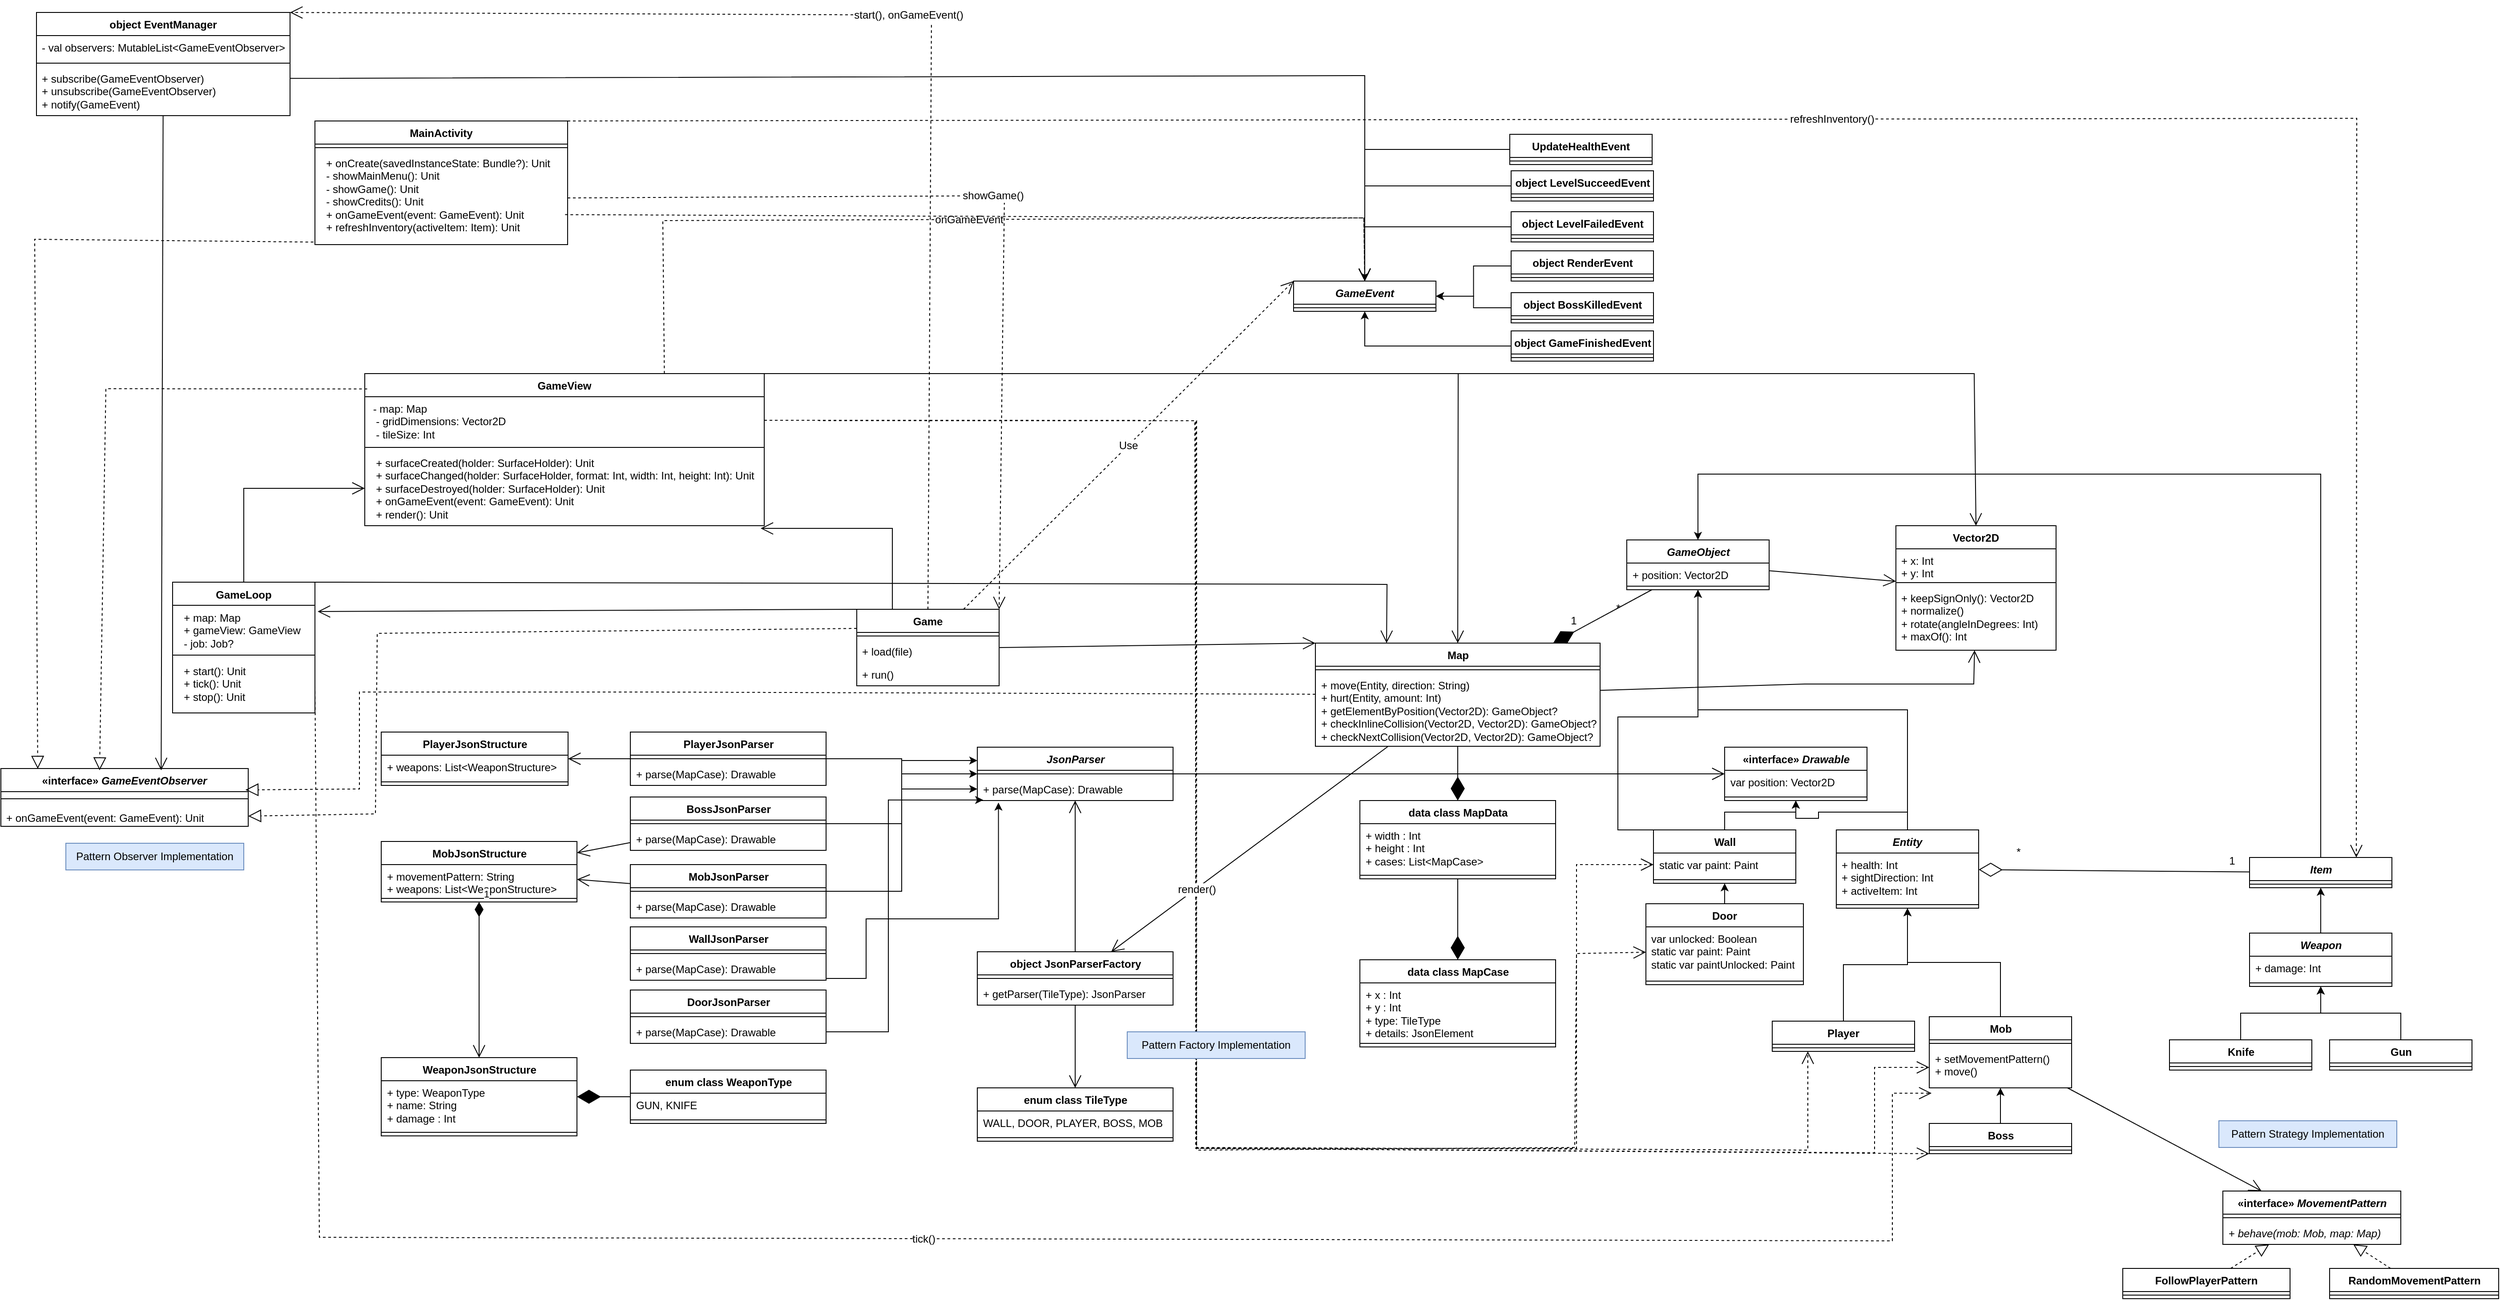 <mxfile version="26.2.13">
  <diagram name="Page-1" id="KWRqrJLE8olLCAl03Flf">
    <mxGraphModel dx="5182" dy="2952" grid="0" gridSize="10" guides="1" tooltips="1" connect="1" arrows="1" fold="1" page="0" pageScale="1" pageWidth="827" pageHeight="1169" math="0" shadow="0">
      <root>
        <mxCell id="0" />
        <mxCell id="1" parent="0" />
        <mxCell id="kSL2CXLgvnLuKP6OzrhX-1" value="&lt;i&gt;GameObject&lt;/i&gt;" style="swimlane;fontStyle=1;align=center;verticalAlign=top;childLayout=stackLayout;horizontal=1;startSize=26;horizontalStack=0;resizeParent=1;resizeParentMax=0;resizeLast=0;collapsible=1;marginBottom=0;whiteSpace=wrap;html=1;" parent="1" vertex="1">
          <mxGeometry x="-97.5" y="-426" width="160" height="56" as="geometry" />
        </mxCell>
        <mxCell id="kSL2CXLgvnLuKP6OzrhX-2" value="&lt;div&gt;+ position: Vector2D&lt;/div&gt;&lt;div&gt;&lt;br&gt;&lt;/div&gt;" style="text;strokeColor=none;fillColor=none;align=left;verticalAlign=top;spacingLeft=4;spacingRight=4;overflow=hidden;rotatable=0;points=[[0,0.5],[1,0.5]];portConstraint=eastwest;whiteSpace=wrap;html=1;" parent="kSL2CXLgvnLuKP6OzrhX-1" vertex="1">
          <mxGeometry y="26" width="160" height="22" as="geometry" />
        </mxCell>
        <mxCell id="kSL2CXLgvnLuKP6OzrhX-3" value="" style="line;strokeWidth=1;fillColor=none;align=left;verticalAlign=middle;spacingTop=-1;spacingLeft=3;spacingRight=3;rotatable=0;labelPosition=right;points=[];portConstraint=eastwest;strokeColor=inherit;" parent="kSL2CXLgvnLuKP6OzrhX-1" vertex="1">
          <mxGeometry y="48" width="160" height="8" as="geometry" />
        </mxCell>
        <mxCell id="kSL2CXLgvnLuKP6OzrhX-4" style="edgeStyle=orthogonalEdgeStyle;rounded=0;orthogonalLoop=1;jettySize=auto;html=1;exitX=0.5;exitY=0;exitDx=0;exitDy=0;" parent="1" source="kSL2CXLgvnLuKP6OzrhX-6" target="kSL2CXLgvnLuKP6OzrhX-75" edge="1">
          <mxGeometry relative="1" as="geometry" />
        </mxCell>
        <mxCell id="kSL2CXLgvnLuKP6OzrhX-5" style="edgeStyle=orthogonalEdgeStyle;rounded=0;orthogonalLoop=1;jettySize=auto;html=1;exitX=0.5;exitY=0;exitDx=0;exitDy=0;" parent="1" source="kSL2CXLgvnLuKP6OzrhX-6" target="kSL2CXLgvnLuKP6OzrhX-1" edge="1">
          <mxGeometry relative="1" as="geometry" />
        </mxCell>
        <mxCell id="kSL2CXLgvnLuKP6OzrhX-6" value="&lt;i&gt;Entity&lt;/i&gt;" style="swimlane;fontStyle=1;align=center;verticalAlign=top;childLayout=stackLayout;horizontal=1;startSize=26;horizontalStack=0;resizeParent=1;resizeParentMax=0;resizeLast=0;collapsible=1;marginBottom=0;whiteSpace=wrap;html=1;" parent="1" vertex="1">
          <mxGeometry x="138" y="-100" width="160" height="88" as="geometry" />
        </mxCell>
        <mxCell id="kSL2CXLgvnLuKP6OzrhX-7" value="&lt;div&gt;+ health: Int&lt;/div&gt;&lt;div&gt;+ sightDirection: Int&lt;/div&gt;&lt;div&gt;+ activeItem: Int&lt;/div&gt;" style="text;strokeColor=none;fillColor=none;align=left;verticalAlign=top;spacingLeft=4;spacingRight=4;overflow=hidden;rotatable=0;points=[[0,0.5],[1,0.5]];portConstraint=eastwest;whiteSpace=wrap;html=1;" parent="kSL2CXLgvnLuKP6OzrhX-6" vertex="1">
          <mxGeometry y="26" width="160" height="54" as="geometry" />
        </mxCell>
        <mxCell id="kSL2CXLgvnLuKP6OzrhX-8" value="" style="line;strokeWidth=1;fillColor=none;align=left;verticalAlign=middle;spacingTop=-1;spacingLeft=3;spacingRight=3;rotatable=0;labelPosition=right;points=[];portConstraint=eastwest;strokeColor=inherit;" parent="kSL2CXLgvnLuKP6OzrhX-6" vertex="1">
          <mxGeometry y="80" width="160" height="8" as="geometry" />
        </mxCell>
        <mxCell id="kSL2CXLgvnLuKP6OzrhX-9" style="edgeStyle=orthogonalEdgeStyle;rounded=0;orthogonalLoop=1;jettySize=auto;html=1;exitX=0.5;exitY=0;exitDx=0;exitDy=0;" parent="1" source="kSL2CXLgvnLuKP6OzrhX-11" target="kSL2CXLgvnLuKP6OzrhX-75" edge="1">
          <mxGeometry relative="1" as="geometry" />
        </mxCell>
        <mxCell id="kSL2CXLgvnLuKP6OzrhX-10" style="edgeStyle=orthogonalEdgeStyle;rounded=0;orthogonalLoop=1;jettySize=auto;html=1;exitX=0.5;exitY=0;exitDx=0;exitDy=0;" parent="1" source="kSL2CXLgvnLuKP6OzrhX-11" target="kSL2CXLgvnLuKP6OzrhX-1" edge="1">
          <mxGeometry relative="1" as="geometry">
            <Array as="points">
              <mxPoint x="-107.5" y="-100" />
              <mxPoint x="-107.5" y="-227" />
              <mxPoint x="-17.5" y="-227" />
            </Array>
          </mxGeometry>
        </mxCell>
        <mxCell id="kSL2CXLgvnLuKP6OzrhX-11" value="Wall" style="swimlane;fontStyle=1;align=center;verticalAlign=top;childLayout=stackLayout;horizontal=1;startSize=26;horizontalStack=0;resizeParent=1;resizeParentMax=0;resizeLast=0;collapsible=1;marginBottom=0;whiteSpace=wrap;html=1;" parent="1" vertex="1">
          <mxGeometry x="-67.5" y="-100" width="160" height="60" as="geometry" />
        </mxCell>
        <mxCell id="kSL2CXLgvnLuKP6OzrhX-12" value="static var paint: Paint" style="text;strokeColor=none;fillColor=none;align=left;verticalAlign=top;spacingLeft=4;spacingRight=4;overflow=hidden;rotatable=0;points=[[0,0.5],[1,0.5]];portConstraint=eastwest;whiteSpace=wrap;html=1;" parent="kSL2CXLgvnLuKP6OzrhX-11" vertex="1">
          <mxGeometry y="26" width="160" height="26" as="geometry" />
        </mxCell>
        <mxCell id="kSL2CXLgvnLuKP6OzrhX-13" value="" style="line;strokeWidth=1;fillColor=none;align=left;verticalAlign=middle;spacingTop=-1;spacingLeft=3;spacingRight=3;rotatable=0;labelPosition=right;points=[];portConstraint=eastwest;strokeColor=inherit;" parent="kSL2CXLgvnLuKP6OzrhX-11" vertex="1">
          <mxGeometry y="52" width="160" height="8" as="geometry" />
        </mxCell>
        <mxCell id="kSL2CXLgvnLuKP6OzrhX-14" value="Map" style="swimlane;fontStyle=1;align=center;verticalAlign=top;childLayout=stackLayout;horizontal=1;startSize=26;horizontalStack=0;resizeParent=1;resizeParentMax=0;resizeLast=0;collapsible=1;marginBottom=0;whiteSpace=wrap;html=1;" parent="1" vertex="1">
          <mxGeometry x="-447.5" y="-310" width="320" height="116" as="geometry" />
        </mxCell>
        <mxCell id="kSL2CXLgvnLuKP6OzrhX-15" value="" style="line;strokeWidth=1;fillColor=none;align=left;verticalAlign=middle;spacingTop=-1;spacingLeft=3;spacingRight=3;rotatable=0;labelPosition=right;points=[];portConstraint=eastwest;strokeColor=inherit;" parent="kSL2CXLgvnLuKP6OzrhX-14" vertex="1">
          <mxGeometry y="26" width="320" height="8" as="geometry" />
        </mxCell>
        <mxCell id="kSL2CXLgvnLuKP6OzrhX-16" value="&lt;div&gt;+ move(Entity, direction: String)&lt;/div&gt;&lt;div&gt;+ hurt(Entity, amount: Int)&lt;/div&gt;&lt;div&gt;+ getElementByPosition(Vector2D): GameObject?&lt;/div&gt;&lt;div&gt;+ checkInlineCollision(Vector2D, Vector2D): GameObject?&lt;/div&gt;&lt;div&gt;+ checkNextCollision(Vector2D, Vector2D): GameObject?&lt;/div&gt;" style="text;strokeColor=none;fillColor=none;align=left;verticalAlign=top;spacingLeft=4;spacingRight=4;overflow=hidden;rotatable=0;points=[[0,0.5],[1,0.5]];portConstraint=eastwest;whiteSpace=wrap;html=1;" parent="kSL2CXLgvnLuKP6OzrhX-14" vertex="1">
          <mxGeometry y="34" width="320" height="82" as="geometry" />
        </mxCell>
        <mxCell id="kSL2CXLgvnLuKP6OzrhX-17" style="edgeStyle=orthogonalEdgeStyle;rounded=0;orthogonalLoop=1;jettySize=auto;html=1;exitX=0.5;exitY=0;exitDx=0;exitDy=0;" parent="1" source="kSL2CXLgvnLuKP6OzrhX-18" target="kSL2CXLgvnLuKP6OzrhX-1" edge="1">
          <mxGeometry relative="1" as="geometry">
            <Array as="points">
              <mxPoint x="682.5" y="-500" />
              <mxPoint x="-17.5" y="-500" />
            </Array>
          </mxGeometry>
        </mxCell>
        <mxCell id="kSL2CXLgvnLuKP6OzrhX-18" value="&lt;i&gt;Item&lt;/i&gt;" style="swimlane;fontStyle=1;align=center;verticalAlign=top;childLayout=stackLayout;horizontal=1;startSize=26;horizontalStack=0;resizeParent=1;resizeParentMax=0;resizeLast=0;collapsible=1;marginBottom=0;whiteSpace=wrap;html=1;" parent="1" vertex="1">
          <mxGeometry x="602.5" y="-69" width="160" height="34" as="geometry" />
        </mxCell>
        <mxCell id="kSL2CXLgvnLuKP6OzrhX-19" value="" style="line;strokeWidth=1;fillColor=none;align=left;verticalAlign=middle;spacingTop=-1;spacingLeft=3;spacingRight=3;rotatable=0;labelPosition=right;points=[];portConstraint=eastwest;strokeColor=inherit;" parent="kSL2CXLgvnLuKP6OzrhX-18" vertex="1">
          <mxGeometry y="26" width="160" height="8" as="geometry" />
        </mxCell>
        <mxCell id="kSL2CXLgvnLuKP6OzrhX-20" style="edgeStyle=orthogonalEdgeStyle;rounded=0;orthogonalLoop=1;jettySize=auto;html=1;exitX=0.5;exitY=0;exitDx=0;exitDy=0;" parent="1" source="kSL2CXLgvnLuKP6OzrhX-21" target="kSL2CXLgvnLuKP6OzrhX-18" edge="1">
          <mxGeometry relative="1" as="geometry" />
        </mxCell>
        <mxCell id="kSL2CXLgvnLuKP6OzrhX-21" value="&lt;i&gt;Weapon&lt;/i&gt;" style="swimlane;fontStyle=1;align=center;verticalAlign=top;childLayout=stackLayout;horizontal=1;startSize=26;horizontalStack=0;resizeParent=1;resizeParentMax=0;resizeLast=0;collapsible=1;marginBottom=0;whiteSpace=wrap;html=1;" parent="1" vertex="1">
          <mxGeometry x="602.5" y="16" width="160" height="60" as="geometry" />
        </mxCell>
        <mxCell id="kSL2CXLgvnLuKP6OzrhX-22" value="+ damage: Int" style="text;strokeColor=none;fillColor=none;align=left;verticalAlign=top;spacingLeft=4;spacingRight=4;overflow=hidden;rotatable=0;points=[[0,0.5],[1,0.5]];portConstraint=eastwest;whiteSpace=wrap;html=1;" parent="kSL2CXLgvnLuKP6OzrhX-21" vertex="1">
          <mxGeometry y="26" width="160" height="26" as="geometry" />
        </mxCell>
        <mxCell id="kSL2CXLgvnLuKP6OzrhX-23" value="" style="line;strokeWidth=1;fillColor=none;align=left;verticalAlign=middle;spacingTop=-1;spacingLeft=3;spacingRight=3;rotatable=0;labelPosition=right;points=[];portConstraint=eastwest;strokeColor=inherit;" parent="kSL2CXLgvnLuKP6OzrhX-21" vertex="1">
          <mxGeometry y="52" width="160" height="8" as="geometry" />
        </mxCell>
        <mxCell id="kSL2CXLgvnLuKP6OzrhX-28" style="edgeStyle=orthogonalEdgeStyle;rounded=0;orthogonalLoop=1;jettySize=auto;html=1;exitX=0.5;exitY=0;exitDx=0;exitDy=0;entryX=0.5;entryY=1;entryDx=0;entryDy=0;" parent="1" source="kSL2CXLgvnLuKP6OzrhX-29" target="kSL2CXLgvnLuKP6OzrhX-6" edge="1">
          <mxGeometry relative="1" as="geometry" />
        </mxCell>
        <mxCell id="kSL2CXLgvnLuKP6OzrhX-29" value="&lt;div&gt;Player&lt;/div&gt;" style="swimlane;fontStyle=1;align=center;verticalAlign=top;childLayout=stackLayout;horizontal=1;startSize=26;horizontalStack=0;resizeParent=1;resizeParentMax=0;resizeLast=0;collapsible=1;marginBottom=0;whiteSpace=wrap;html=1;" parent="1" vertex="1">
          <mxGeometry x="66" y="115" width="160" height="34" as="geometry" />
        </mxCell>
        <mxCell id="kSL2CXLgvnLuKP6OzrhX-30" value="" style="line;strokeWidth=1;fillColor=none;align=left;verticalAlign=middle;spacingTop=-1;spacingLeft=3;spacingRight=3;rotatable=0;labelPosition=right;points=[];portConstraint=eastwest;strokeColor=inherit;" parent="kSL2CXLgvnLuKP6OzrhX-29" vertex="1">
          <mxGeometry y="26" width="160" height="8" as="geometry" />
        </mxCell>
        <mxCell id="kSL2CXLgvnLuKP6OzrhX-31" style="edgeStyle=orthogonalEdgeStyle;rounded=0;orthogonalLoop=1;jettySize=auto;html=1;exitX=0.5;exitY=0;exitDx=0;exitDy=0;" parent="1" source="kSL2CXLgvnLuKP6OzrhX-32" target="kSL2CXLgvnLuKP6OzrhX-6" edge="1">
          <mxGeometry relative="1" as="geometry" />
        </mxCell>
        <mxCell id="kSL2CXLgvnLuKP6OzrhX-32" value="Mob" style="swimlane;fontStyle=1;align=center;verticalAlign=top;childLayout=stackLayout;horizontal=1;startSize=26;horizontalStack=0;resizeParent=1;resizeParentMax=0;resizeLast=0;collapsible=1;marginBottom=0;whiteSpace=wrap;html=1;" parent="1" vertex="1">
          <mxGeometry x="242.5" y="110" width="160" height="80" as="geometry" />
        </mxCell>
        <mxCell id="kSL2CXLgvnLuKP6OzrhX-33" value="" style="line;strokeWidth=1;fillColor=none;align=left;verticalAlign=middle;spacingTop=-1;spacingLeft=3;spacingRight=3;rotatable=0;labelPosition=right;points=[];portConstraint=eastwest;strokeColor=inherit;" parent="kSL2CXLgvnLuKP6OzrhX-32" vertex="1">
          <mxGeometry y="26" width="160" height="8" as="geometry" />
        </mxCell>
        <mxCell id="kSL2CXLgvnLuKP6OzrhX-34" value="&lt;div&gt;+ setMovementPattern()&lt;/div&gt;&lt;div&gt;+ move()&lt;/div&gt;" style="text;strokeColor=none;fillColor=none;align=left;verticalAlign=top;spacingLeft=4;spacingRight=4;overflow=hidden;rotatable=0;points=[[0,0.5],[1,0.5]];portConstraint=eastwest;whiteSpace=wrap;html=1;" parent="kSL2CXLgvnLuKP6OzrhX-32" vertex="1">
          <mxGeometry y="34" width="160" height="46" as="geometry" />
        </mxCell>
        <mxCell id="kSL2CXLgvnLuKP6OzrhX-36" style="edgeStyle=orthogonalEdgeStyle;rounded=0;orthogonalLoop=1;jettySize=auto;html=1;exitX=0.5;exitY=0;exitDx=0;exitDy=0;" parent="1" source="kSL2CXLgvnLuKP6OzrhX-37" target="kSL2CXLgvnLuKP6OzrhX-11" edge="1">
          <mxGeometry relative="1" as="geometry" />
        </mxCell>
        <mxCell id="kSL2CXLgvnLuKP6OzrhX-37" value="Door" style="swimlane;fontStyle=1;align=center;verticalAlign=top;childLayout=stackLayout;horizontal=1;startSize=26;horizontalStack=0;resizeParent=1;resizeParentMax=0;resizeLast=0;collapsible=1;marginBottom=0;whiteSpace=wrap;html=1;" parent="1" vertex="1">
          <mxGeometry x="-76" y="-17" width="177" height="91" as="geometry" />
        </mxCell>
        <mxCell id="kSL2CXLgvnLuKP6OzrhX-38" value="&lt;div&gt;var unlocked: Boolean&lt;/div&gt;&lt;div&gt;static var paint: Paint&lt;/div&gt;&lt;div&gt;static var paintUnlocked: Paint&lt;/div&gt;" style="text;strokeColor=none;fillColor=none;align=left;verticalAlign=top;spacingLeft=4;spacingRight=4;overflow=hidden;rotatable=0;points=[[0,0.5],[1,0.5]];portConstraint=eastwest;whiteSpace=wrap;html=1;" parent="kSL2CXLgvnLuKP6OzrhX-37" vertex="1">
          <mxGeometry y="26" width="177" height="57" as="geometry" />
        </mxCell>
        <mxCell id="kSL2CXLgvnLuKP6OzrhX-39" value="" style="line;strokeWidth=1;fillColor=none;align=left;verticalAlign=middle;spacingTop=-1;spacingLeft=3;spacingRight=3;rotatable=0;labelPosition=right;points=[];portConstraint=eastwest;strokeColor=inherit;" parent="kSL2CXLgvnLuKP6OzrhX-37" vertex="1">
          <mxGeometry y="83" width="177" height="8" as="geometry" />
        </mxCell>
        <mxCell id="kSL2CXLgvnLuKP6OzrhX-41" style="edgeStyle=orthogonalEdgeStyle;rounded=0;orthogonalLoop=1;jettySize=auto;html=1;exitX=0.5;exitY=0;exitDx=0;exitDy=0;" parent="1" source="kSL2CXLgvnLuKP6OzrhX-42" target="kSL2CXLgvnLuKP6OzrhX-32" edge="1">
          <mxGeometry relative="1" as="geometry" />
        </mxCell>
        <mxCell id="kSL2CXLgvnLuKP6OzrhX-42" value="Boss" style="swimlane;fontStyle=1;align=center;verticalAlign=top;childLayout=stackLayout;horizontal=1;startSize=26;horizontalStack=0;resizeParent=1;resizeParentMax=0;resizeLast=0;collapsible=1;marginBottom=0;whiteSpace=wrap;html=1;" parent="1" vertex="1">
          <mxGeometry x="242.5" y="230" width="160" height="34" as="geometry" />
        </mxCell>
        <mxCell id="kSL2CXLgvnLuKP6OzrhX-43" value="" style="line;strokeWidth=1;fillColor=none;align=left;verticalAlign=middle;spacingTop=-1;spacingLeft=3;spacingRight=3;rotatable=0;labelPosition=right;points=[];portConstraint=eastwest;strokeColor=inherit;" parent="kSL2CXLgvnLuKP6OzrhX-42" vertex="1">
          <mxGeometry y="26" width="160" height="8" as="geometry" />
        </mxCell>
        <mxCell id="kSL2CXLgvnLuKP6OzrhX-44" style="edgeStyle=orthogonalEdgeStyle;rounded=0;orthogonalLoop=1;jettySize=auto;html=1;exitX=0.5;exitY=0;exitDx=0;exitDy=0;" parent="1" source="kSL2CXLgvnLuKP6OzrhX-45" target="kSL2CXLgvnLuKP6OzrhX-21" edge="1">
          <mxGeometry relative="1" as="geometry" />
        </mxCell>
        <mxCell id="kSL2CXLgvnLuKP6OzrhX-45" value="Knife" style="swimlane;fontStyle=1;align=center;verticalAlign=top;childLayout=stackLayout;horizontal=1;startSize=26;horizontalStack=0;resizeParent=1;resizeParentMax=0;resizeLast=0;collapsible=1;marginBottom=0;whiteSpace=wrap;html=1;" parent="1" vertex="1">
          <mxGeometry x="512.5" y="136" width="160" height="34" as="geometry" />
        </mxCell>
        <mxCell id="kSL2CXLgvnLuKP6OzrhX-46" value="" style="line;strokeWidth=1;fillColor=none;align=left;verticalAlign=middle;spacingTop=-1;spacingLeft=3;spacingRight=3;rotatable=0;labelPosition=right;points=[];portConstraint=eastwest;strokeColor=inherit;" parent="kSL2CXLgvnLuKP6OzrhX-45" vertex="1">
          <mxGeometry y="26" width="160" height="8" as="geometry" />
        </mxCell>
        <mxCell id="kSL2CXLgvnLuKP6OzrhX-48" style="edgeStyle=orthogonalEdgeStyle;rounded=0;orthogonalLoop=1;jettySize=auto;html=1;exitX=0.5;exitY=0;exitDx=0;exitDy=0;" parent="1" source="kSL2CXLgvnLuKP6OzrhX-49" target="kSL2CXLgvnLuKP6OzrhX-21" edge="1">
          <mxGeometry relative="1" as="geometry" />
        </mxCell>
        <mxCell id="kSL2CXLgvnLuKP6OzrhX-49" value="Gun" style="swimlane;fontStyle=1;align=center;verticalAlign=top;childLayout=stackLayout;horizontal=1;startSize=26;horizontalStack=0;resizeParent=1;resizeParentMax=0;resizeLast=0;collapsible=1;marginBottom=0;whiteSpace=wrap;html=1;" parent="1" vertex="1">
          <mxGeometry x="692.5" y="136" width="160" height="34" as="geometry" />
        </mxCell>
        <mxCell id="kSL2CXLgvnLuKP6OzrhX-51" value="" style="line;strokeWidth=1;fillColor=none;align=left;verticalAlign=middle;spacingTop=-1;spacingLeft=3;spacingRight=3;rotatable=0;labelPosition=right;points=[];portConstraint=eastwest;strokeColor=inherit;" parent="kSL2CXLgvnLuKP6OzrhX-49" vertex="1">
          <mxGeometry y="26" width="160" height="8" as="geometry" />
        </mxCell>
        <mxCell id="kSL2CXLgvnLuKP6OzrhX-53" value="Game" style="swimlane;fontStyle=1;align=center;verticalAlign=top;childLayout=stackLayout;horizontal=1;startSize=26;horizontalStack=0;resizeParent=1;resizeParentMax=0;resizeLast=0;collapsible=1;marginBottom=0;whiteSpace=wrap;html=1;" parent="1" vertex="1">
          <mxGeometry x="-963" y="-348" width="160" height="86" as="geometry" />
        </mxCell>
        <mxCell id="kSL2CXLgvnLuKP6OzrhX-54" value="" style="line;strokeWidth=1;fillColor=none;align=left;verticalAlign=middle;spacingTop=-1;spacingLeft=3;spacingRight=3;rotatable=0;labelPosition=right;points=[];portConstraint=eastwest;strokeColor=inherit;" parent="kSL2CXLgvnLuKP6OzrhX-53" vertex="1">
          <mxGeometry y="26" width="160" height="8" as="geometry" />
        </mxCell>
        <mxCell id="kSL2CXLgvnLuKP6OzrhX-55" value="+ load(file)" style="text;strokeColor=none;fillColor=none;align=left;verticalAlign=top;spacingLeft=4;spacingRight=4;overflow=hidden;rotatable=0;points=[[0,0.5],[1,0.5]];portConstraint=eastwest;whiteSpace=wrap;html=1;" parent="kSL2CXLgvnLuKP6OzrhX-53" vertex="1">
          <mxGeometry y="34" width="160" height="26" as="geometry" />
        </mxCell>
        <mxCell id="kSL2CXLgvnLuKP6OzrhX-56" value="+ run()" style="text;strokeColor=none;fillColor=none;align=left;verticalAlign=top;spacingLeft=4;spacingRight=4;overflow=hidden;rotatable=0;points=[[0,0.5],[1,0.5]];portConstraint=eastwest;whiteSpace=wrap;html=1;" parent="kSL2CXLgvnLuKP6OzrhX-53" vertex="1">
          <mxGeometry y="60" width="160" height="26" as="geometry" />
        </mxCell>
        <mxCell id="kSL2CXLgvnLuKP6OzrhX-68" value="" style="endArrow=diamondThin;endFill=1;endSize=24;html=1;rounded=0;" parent="1" source="kSL2CXLgvnLuKP6OzrhX-1" target="kSL2CXLgvnLuKP6OzrhX-14" edge="1">
          <mxGeometry width="160" relative="1" as="geometry">
            <mxPoint x="-177.5" y="-277.2" as="sourcePoint" />
            <mxPoint x="-17.5" y="-277.2" as="targetPoint" />
          </mxGeometry>
        </mxCell>
        <mxCell id="kSL2CXLgvnLuKP6OzrhX-69" value="1" style="text;html=1;align=center;verticalAlign=middle;whiteSpace=wrap;rounded=0;" parent="1" vertex="1">
          <mxGeometry x="-167.5" y="-340" width="20" height="10" as="geometry" />
        </mxCell>
        <mxCell id="kSL2CXLgvnLuKP6OzrhX-70" value="*" style="text;html=1;align=center;verticalAlign=middle;whiteSpace=wrap;rounded=0;" parent="1" vertex="1">
          <mxGeometry x="-117.5" y="-354" width="20" height="10" as="geometry" />
        </mxCell>
        <mxCell id="kSL2CXLgvnLuKP6OzrhX-72" value="" style="endArrow=diamondThin;endFill=0;endSize=24;html=1;rounded=0;" parent="1" source="kSL2CXLgvnLuKP6OzrhX-18" target="kSL2CXLgvnLuKP6OzrhX-6" edge="1">
          <mxGeometry width="160" relative="1" as="geometry">
            <mxPoint x="607.5" y="-96.69" as="sourcePoint" />
            <mxPoint x="492.5" y="-42.758" as="targetPoint" />
          </mxGeometry>
        </mxCell>
        <mxCell id="kSL2CXLgvnLuKP6OzrhX-73" value="1" style="text;html=1;align=center;verticalAlign=middle;whiteSpace=wrap;rounded=0;" parent="1" vertex="1">
          <mxGeometry x="572.5" y="-70" width="20" height="10" as="geometry" />
        </mxCell>
        <mxCell id="kSL2CXLgvnLuKP6OzrhX-74" value="*" style="text;html=1;align=center;verticalAlign=middle;whiteSpace=wrap;rounded=0;" parent="1" vertex="1">
          <mxGeometry x="332.5" y="-80" width="20" height="10" as="geometry" />
        </mxCell>
        <mxCell id="kSL2CXLgvnLuKP6OzrhX-75" value="«interface»&lt;i&gt; Drawable&lt;/i&gt;" style="swimlane;fontStyle=1;align=center;verticalAlign=top;childLayout=stackLayout;horizontal=1;startSize=26;horizontalStack=0;resizeParent=1;resizeParentMax=0;resizeLast=0;collapsible=1;marginBottom=0;whiteSpace=wrap;html=1;" parent="1" vertex="1">
          <mxGeometry x="12.5" y="-193" width="160" height="60" as="geometry" />
        </mxCell>
        <mxCell id="rQqHYLFViaXi6pjhUfuh-1" value="var position: Vector2D" style="text;strokeColor=none;fillColor=none;align=left;verticalAlign=top;spacingLeft=4;spacingRight=4;overflow=hidden;rotatable=0;points=[[0,0.5],[1,0.5]];portConstraint=eastwest;whiteSpace=wrap;html=1;" vertex="1" parent="kSL2CXLgvnLuKP6OzrhX-75">
          <mxGeometry y="26" width="160" height="26" as="geometry" />
        </mxCell>
        <mxCell id="kSL2CXLgvnLuKP6OzrhX-76" value="" style="line;strokeWidth=1;fillColor=none;align=left;verticalAlign=middle;spacingTop=-1;spacingLeft=3;spacingRight=3;rotatable=0;labelPosition=right;points=[];portConstraint=eastwest;strokeColor=inherit;" parent="kSL2CXLgvnLuKP6OzrhX-75" vertex="1">
          <mxGeometry y="52" width="160" height="8" as="geometry" />
        </mxCell>
        <mxCell id="kSL2CXLgvnLuKP6OzrhX-77" value="Vector2D" style="swimlane;fontStyle=1;align=center;verticalAlign=top;childLayout=stackLayout;horizontal=1;startSize=26;horizontalStack=0;resizeParent=1;resizeParentMax=0;resizeLast=0;collapsible=1;marginBottom=0;whiteSpace=wrap;html=1;" parent="1" vertex="1">
          <mxGeometry x="205" y="-442" width="180" height="140" as="geometry" />
        </mxCell>
        <mxCell id="kSL2CXLgvnLuKP6OzrhX-78" value="&lt;div&gt;+ x: Int&lt;/div&gt;&lt;div&gt;+ y: Int&lt;/div&gt;" style="text;strokeColor=none;fillColor=none;align=left;verticalAlign=top;spacingLeft=4;spacingRight=4;overflow=hidden;rotatable=0;points=[[0,0.5],[1,0.5]];portConstraint=eastwest;whiteSpace=wrap;html=1;" parent="kSL2CXLgvnLuKP6OzrhX-77" vertex="1">
          <mxGeometry y="26" width="180" height="34" as="geometry" />
        </mxCell>
        <mxCell id="kSL2CXLgvnLuKP6OzrhX-79" value="" style="line;strokeWidth=1;fillColor=none;align=left;verticalAlign=middle;spacingTop=-1;spacingLeft=3;spacingRight=3;rotatable=0;labelPosition=right;points=[];portConstraint=eastwest;strokeColor=inherit;" parent="kSL2CXLgvnLuKP6OzrhX-77" vertex="1">
          <mxGeometry y="60" width="180" height="8" as="geometry" />
        </mxCell>
        <mxCell id="kSL2CXLgvnLuKP6OzrhX-80" value="&lt;div&gt;+ keepSignOnly(): Vector2D&lt;/div&gt;&lt;div&gt;+ normalize()&lt;/div&gt;&lt;div&gt;+ rotate(angleInDegrees: Int)&lt;/div&gt;&lt;div&gt;+ maxOf(): Int&lt;/div&gt;" style="text;strokeColor=none;fillColor=none;align=left;verticalAlign=top;spacingLeft=4;spacingRight=4;overflow=hidden;rotatable=0;points=[[0,0.5],[1,0.5]];portConstraint=eastwest;whiteSpace=wrap;html=1;" parent="kSL2CXLgvnLuKP6OzrhX-77" vertex="1">
          <mxGeometry y="68" width="180" height="72" as="geometry" />
        </mxCell>
        <mxCell id="kSL2CXLgvnLuKP6OzrhX-81" value="" style="endArrow=open;endFill=1;endSize=12;html=1;rounded=0;" parent="1" source="kSL2CXLgvnLuKP6OzrhX-1" target="kSL2CXLgvnLuKP6OzrhX-77" edge="1">
          <mxGeometry width="160" relative="1" as="geometry">
            <mxPoint x="62.5" y="-480" as="sourcePoint" />
            <mxPoint x="222.5" y="-480" as="targetPoint" />
          </mxGeometry>
        </mxCell>
        <mxCell id="kSL2CXLgvnLuKP6OzrhX-82" value="" style="endArrow=open;endFill=1;endSize=12;html=1;rounded=0;" parent="1" source="kSL2CXLgvnLuKP6OzrhX-14" target="kSL2CXLgvnLuKP6OzrhX-77" edge="1">
          <mxGeometry width="160" relative="1" as="geometry">
            <mxPoint x="-282.5" y="-452.858" as="sourcePoint" />
            <mxPoint x="178.58" y="-480.0" as="targetPoint" />
            <Array as="points">
              <mxPoint x="102.5" y="-264" />
              <mxPoint x="292.5" y="-264" />
            </Array>
          </mxGeometry>
        </mxCell>
        <mxCell id="kSL2CXLgvnLuKP6OzrhX-83" value="«interface»&lt;i&gt; MovementPattern&lt;/i&gt;" style="swimlane;fontStyle=1;align=center;verticalAlign=top;childLayout=stackLayout;horizontal=1;startSize=26;horizontalStack=0;resizeParent=1;resizeParentMax=0;resizeLast=0;collapsible=1;marginBottom=0;whiteSpace=wrap;html=1;" parent="1" vertex="1">
          <mxGeometry x="572.5" y="306" width="200" height="60" as="geometry" />
        </mxCell>
        <mxCell id="kSL2CXLgvnLuKP6OzrhX-84" value="" style="line;strokeWidth=1;fillColor=none;align=left;verticalAlign=middle;spacingTop=-1;spacingLeft=3;spacingRight=3;rotatable=0;labelPosition=right;points=[];portConstraint=eastwest;strokeColor=inherit;" parent="kSL2CXLgvnLuKP6OzrhX-83" vertex="1">
          <mxGeometry y="26" width="200" height="8" as="geometry" />
        </mxCell>
        <mxCell id="kSL2CXLgvnLuKP6OzrhX-85" value="+ &lt;i&gt;behave(mob: Mob, map: Map)&lt;/i&gt;" style="text;strokeColor=none;fillColor=none;align=left;verticalAlign=top;spacingLeft=4;spacingRight=4;overflow=hidden;rotatable=0;points=[[0,0.5],[1,0.5]];portConstraint=eastwest;whiteSpace=wrap;html=1;" parent="kSL2CXLgvnLuKP6OzrhX-83" vertex="1">
          <mxGeometry y="34" width="200" height="26" as="geometry" />
        </mxCell>
        <mxCell id="kSL2CXLgvnLuKP6OzrhX-86" value="RandomMovementPattern" style="swimlane;fontStyle=1;align=center;verticalAlign=top;childLayout=stackLayout;horizontal=1;startSize=26;horizontalStack=0;resizeParent=1;resizeParentMax=0;resizeLast=0;collapsible=1;marginBottom=0;whiteSpace=wrap;html=1;" parent="1" vertex="1">
          <mxGeometry x="692.5" y="393" width="190" height="34" as="geometry" />
        </mxCell>
        <mxCell id="kSL2CXLgvnLuKP6OzrhX-87" value="" style="line;strokeWidth=1;fillColor=none;align=left;verticalAlign=middle;spacingTop=-1;spacingLeft=3;spacingRight=3;rotatable=0;labelPosition=right;points=[];portConstraint=eastwest;strokeColor=inherit;" parent="kSL2CXLgvnLuKP6OzrhX-86" vertex="1">
          <mxGeometry y="26" width="190" height="8" as="geometry" />
        </mxCell>
        <mxCell id="kSL2CXLgvnLuKP6OzrhX-89" value="FollowPlayerPattern" style="swimlane;fontStyle=1;align=center;verticalAlign=top;childLayout=stackLayout;horizontal=1;startSize=26;horizontalStack=0;resizeParent=1;resizeParentMax=0;resizeLast=0;collapsible=1;marginBottom=0;whiteSpace=wrap;html=1;" parent="1" vertex="1">
          <mxGeometry x="460" y="393" width="188" height="34" as="geometry" />
        </mxCell>
        <mxCell id="kSL2CXLgvnLuKP6OzrhX-90" value="" style="line;strokeWidth=1;fillColor=none;align=left;verticalAlign=middle;spacingTop=-1;spacingLeft=3;spacingRight=3;rotatable=0;labelPosition=right;points=[];portConstraint=eastwest;strokeColor=inherit;" parent="kSL2CXLgvnLuKP6OzrhX-89" vertex="1">
          <mxGeometry y="26" width="188" height="8" as="geometry" />
        </mxCell>
        <mxCell id="kSL2CXLgvnLuKP6OzrhX-96" value="" style="endArrow=block;dashed=1;endFill=0;endSize=12;html=1;rounded=0;" parent="1" source="kSL2CXLgvnLuKP6OzrhX-89" target="kSL2CXLgvnLuKP6OzrhX-83" edge="1">
          <mxGeometry width="160" relative="1" as="geometry">
            <mxPoint x="312.5" y="196" as="sourcePoint" />
            <mxPoint x="472.5" y="196" as="targetPoint" />
          </mxGeometry>
        </mxCell>
        <mxCell id="kSL2CXLgvnLuKP6OzrhX-97" value="" style="endArrow=block;dashed=1;endFill=0;endSize=12;html=1;rounded=0;" parent="1" source="kSL2CXLgvnLuKP6OzrhX-86" target="kSL2CXLgvnLuKP6OzrhX-83" edge="1">
          <mxGeometry width="160" relative="1" as="geometry">
            <mxPoint x="312.5" y="196" as="sourcePoint" />
            <mxPoint x="472.5" y="196" as="targetPoint" />
          </mxGeometry>
        </mxCell>
        <mxCell id="kSL2CXLgvnLuKP6OzrhX-98" value="" style="endArrow=open;endFill=1;endSize=12;html=1;rounded=0;" parent="1" source="kSL2CXLgvnLuKP6OzrhX-32" target="kSL2CXLgvnLuKP6OzrhX-83" edge="1">
          <mxGeometry width="160" relative="1" as="geometry">
            <mxPoint x="442.5" y="120" as="sourcePoint" />
            <mxPoint x="492.5" y="10" as="targetPoint" />
          </mxGeometry>
        </mxCell>
        <mxCell id="kSL2CXLgvnLuKP6OzrhX-99" value="Pattern Strategy Implementation" style="text;html=1;align=center;verticalAlign=middle;whiteSpace=wrap;rounded=0;fillColor=#dae8fc;strokeColor=#6c8ebf;" parent="1" vertex="1">
          <mxGeometry x="568" y="227" width="200" height="30" as="geometry" />
        </mxCell>
        <mxCell id="kSL2CXLgvnLuKP6OzrhX-106" value="&lt;i&gt;GameEvent&lt;/i&gt;" style="swimlane;fontStyle=1;align=center;verticalAlign=top;childLayout=stackLayout;horizontal=1;startSize=26;horizontalStack=0;resizeParent=1;resizeParentMax=0;resizeLast=0;collapsible=1;marginBottom=0;whiteSpace=wrap;html=1;" parent="1" vertex="1">
          <mxGeometry x="-472" y="-717" width="160" height="34" as="geometry" />
        </mxCell>
        <mxCell id="kSL2CXLgvnLuKP6OzrhX-107" value="" style="line;strokeWidth=1;fillColor=none;align=left;verticalAlign=middle;spacingTop=-1;spacingLeft=3;spacingRight=3;rotatable=0;labelPosition=right;points=[];portConstraint=eastwest;strokeColor=inherit;" parent="kSL2CXLgvnLuKP6OzrhX-106" vertex="1">
          <mxGeometry y="26" width="160" height="8" as="geometry" />
        </mxCell>
        <mxCell id="kSL2CXLgvnLuKP6OzrhX-109" value="" style="endArrow=block;dashed=1;endFill=0;endSize=12;html=1;rounded=0;entryX=1;entryY=0.5;entryDx=0;entryDy=0;exitX=0;exitY=0.25;exitDx=0;exitDy=0;" parent="1" source="kSL2CXLgvnLuKP6OzrhX-53" target="kSL2CXLgvnLuKP6OzrhX-210" edge="1">
          <mxGeometry width="160" relative="1" as="geometry">
            <mxPoint x="-909" y="-299" as="sourcePoint" />
            <mxPoint x="-817.5" y="-670" as="targetPoint" />
            <Array as="points">
              <mxPoint x="-1502" y="-321" />
              <mxPoint x="-1504" y="-118" />
            </Array>
          </mxGeometry>
        </mxCell>
        <mxCell id="kSL2CXLgvnLuKP6OzrhX-120" value="object JsonParserFactory" style="swimlane;fontStyle=1;align=center;verticalAlign=top;childLayout=stackLayout;horizontal=1;startSize=26;horizontalStack=0;resizeParent=1;resizeParentMax=0;resizeLast=0;collapsible=1;marginBottom=0;whiteSpace=wrap;html=1;" parent="1" vertex="1">
          <mxGeometry x="-827.5" y="37" width="220" height="60" as="geometry" />
        </mxCell>
        <mxCell id="kSL2CXLgvnLuKP6OzrhX-121" value="" style="line;strokeWidth=1;fillColor=none;align=left;verticalAlign=middle;spacingTop=-1;spacingLeft=3;spacingRight=3;rotatable=0;labelPosition=right;points=[];portConstraint=eastwest;strokeColor=inherit;" parent="kSL2CXLgvnLuKP6OzrhX-120" vertex="1">
          <mxGeometry y="26" width="220" height="8" as="geometry" />
        </mxCell>
        <mxCell id="kSL2CXLgvnLuKP6OzrhX-122" value="+ getParser(TileType): JsonParser" style="text;strokeColor=none;fillColor=none;align=left;verticalAlign=top;spacingLeft=4;spacingRight=4;overflow=hidden;rotatable=0;points=[[0,0.5],[1,0.5]];portConstraint=eastwest;whiteSpace=wrap;html=1;" parent="kSL2CXLgvnLuKP6OzrhX-120" vertex="1">
          <mxGeometry y="34" width="220" height="26" as="geometry" />
        </mxCell>
        <mxCell id="kSL2CXLgvnLuKP6OzrhX-123" value="&lt;i&gt;JsonParser&lt;/i&gt;" style="swimlane;fontStyle=1;align=center;verticalAlign=top;childLayout=stackLayout;horizontal=1;startSize=26;horizontalStack=0;resizeParent=1;resizeParentMax=0;resizeLast=0;collapsible=1;marginBottom=0;whiteSpace=wrap;html=1;" parent="1" vertex="1">
          <mxGeometry x="-827.5" y="-193" width="220" height="60" as="geometry" />
        </mxCell>
        <mxCell id="kSL2CXLgvnLuKP6OzrhX-124" value="" style="line;strokeWidth=1;fillColor=none;align=left;verticalAlign=middle;spacingTop=-1;spacingLeft=3;spacingRight=3;rotatable=0;labelPosition=right;points=[];portConstraint=eastwest;strokeColor=inherit;" parent="kSL2CXLgvnLuKP6OzrhX-123" vertex="1">
          <mxGeometry y="26" width="220" height="8" as="geometry" />
        </mxCell>
        <mxCell id="kSL2CXLgvnLuKP6OzrhX-125" value="+ parse(MapCase): Drawable" style="text;strokeColor=none;fillColor=none;align=left;verticalAlign=top;spacingLeft=4;spacingRight=4;overflow=hidden;rotatable=0;points=[[0,0.5],[1,0.5]];portConstraint=eastwest;whiteSpace=wrap;html=1;" parent="kSL2CXLgvnLuKP6OzrhX-123" vertex="1">
          <mxGeometry y="34" width="220" height="26" as="geometry" />
        </mxCell>
        <mxCell id="kSL2CXLgvnLuKP6OzrhX-126" value="" style="endArrow=open;endFill=1;endSize=12;html=1;rounded=0;" parent="1" source="kSL2CXLgvnLuKP6OzrhX-123" target="kSL2CXLgvnLuKP6OzrhX-75" edge="1">
          <mxGeometry width="160" relative="1" as="geometry">
            <mxPoint x="-432.5" y="-146" as="sourcePoint" />
            <mxPoint x="-272.5" y="-146" as="targetPoint" />
          </mxGeometry>
        </mxCell>
        <mxCell id="kSL2CXLgvnLuKP6OzrhX-127" value="" style="endArrow=open;endFill=1;endSize=12;html=1;rounded=0;" parent="1" source="kSL2CXLgvnLuKP6OzrhX-120" target="kSL2CXLgvnLuKP6OzrhX-123" edge="1">
          <mxGeometry width="160" relative="1" as="geometry">
            <mxPoint x="-597.5" y="-46" as="sourcePoint" />
            <mxPoint x="-437.5" y="-46" as="targetPoint" />
          </mxGeometry>
        </mxCell>
        <mxCell id="kSL2CXLgvnLuKP6OzrhX-128" value="enum class TileType" style="swimlane;fontStyle=1;align=center;verticalAlign=top;childLayout=stackLayout;horizontal=1;startSize=26;horizontalStack=0;resizeParent=1;resizeParentMax=0;resizeLast=0;collapsible=1;marginBottom=0;whiteSpace=wrap;html=1;" parent="1" vertex="1">
          <mxGeometry x="-827.5" y="190" width="220" height="60" as="geometry" />
        </mxCell>
        <mxCell id="kSL2CXLgvnLuKP6OzrhX-129" value="WALL, DOOR, PLAYER, BOSS, MOB" style="text;strokeColor=none;fillColor=none;align=left;verticalAlign=top;spacingLeft=4;spacingRight=4;overflow=hidden;rotatable=0;points=[[0,0.5],[1,0.5]];portConstraint=eastwest;whiteSpace=wrap;html=1;" parent="kSL2CXLgvnLuKP6OzrhX-128" vertex="1">
          <mxGeometry y="26" width="220" height="26" as="geometry" />
        </mxCell>
        <mxCell id="kSL2CXLgvnLuKP6OzrhX-130" value="" style="line;strokeWidth=1;fillColor=none;align=left;verticalAlign=middle;spacingTop=-1;spacingLeft=3;spacingRight=3;rotatable=0;labelPosition=right;points=[];portConstraint=eastwest;strokeColor=inherit;" parent="kSL2CXLgvnLuKP6OzrhX-128" vertex="1">
          <mxGeometry y="52" width="220" height="8" as="geometry" />
        </mxCell>
        <mxCell id="kSL2CXLgvnLuKP6OzrhX-131" value="" style="endArrow=open;endFill=1;endSize=12;html=1;rounded=0;" parent="1" source="kSL2CXLgvnLuKP6OzrhX-120" target="kSL2CXLgvnLuKP6OzrhX-128" edge="1">
          <mxGeometry width="160" relative="1" as="geometry">
            <mxPoint x="-437.5" y="164.5" as="sourcePoint" />
            <mxPoint x="-373.5" y="21.5" as="targetPoint" />
          </mxGeometry>
        </mxCell>
        <mxCell id="kSL2CXLgvnLuKP6OzrhX-132" value="data class MapCase" style="swimlane;fontStyle=1;align=center;verticalAlign=top;childLayout=stackLayout;horizontal=1;startSize=26;horizontalStack=0;resizeParent=1;resizeParentMax=0;resizeLast=0;collapsible=1;marginBottom=0;whiteSpace=wrap;html=1;" parent="1" vertex="1">
          <mxGeometry x="-397.5" y="46" width="220" height="98" as="geometry" />
        </mxCell>
        <mxCell id="kSL2CXLgvnLuKP6OzrhX-133" value="&lt;div&gt;+ x : Int&lt;/div&gt;&lt;div&gt;+ y : Int&lt;/div&gt;&lt;div&gt;+ type: TileType&lt;/div&gt;&lt;div&gt;+ details: JsonElement&lt;/div&gt;" style="text;strokeColor=none;fillColor=none;align=left;verticalAlign=top;spacingLeft=4;spacingRight=4;overflow=hidden;rotatable=0;points=[[0,0.5],[1,0.5]];portConstraint=eastwest;whiteSpace=wrap;html=1;" parent="kSL2CXLgvnLuKP6OzrhX-132" vertex="1">
          <mxGeometry y="26" width="220" height="64" as="geometry" />
        </mxCell>
        <mxCell id="kSL2CXLgvnLuKP6OzrhX-134" value="" style="line;strokeWidth=1;fillColor=none;align=left;verticalAlign=middle;spacingTop=-1;spacingLeft=3;spacingRight=3;rotatable=0;labelPosition=right;points=[];portConstraint=eastwest;strokeColor=inherit;" parent="kSL2CXLgvnLuKP6OzrhX-132" vertex="1">
          <mxGeometry y="90" width="220" height="8" as="geometry" />
        </mxCell>
        <mxCell id="kSL2CXLgvnLuKP6OzrhX-135" value="data class MapData" style="swimlane;fontStyle=1;align=center;verticalAlign=top;childLayout=stackLayout;horizontal=1;startSize=26;horizontalStack=0;resizeParent=1;resizeParentMax=0;resizeLast=0;collapsible=1;marginBottom=0;whiteSpace=wrap;html=1;" parent="1" vertex="1">
          <mxGeometry x="-397.5" y="-133" width="220" height="88" as="geometry" />
        </mxCell>
        <mxCell id="kSL2CXLgvnLuKP6OzrhX-136" value="&lt;div&gt;+ width : Int&lt;/div&gt;&lt;div&gt;+ height : Int&lt;/div&gt;&lt;div&gt;+ cases: List&amp;lt;MapCase&amp;gt;&lt;/div&gt;" style="text;strokeColor=none;fillColor=none;align=left;verticalAlign=top;spacingLeft=4;spacingRight=4;overflow=hidden;rotatable=0;points=[[0,0.5],[1,0.5]];portConstraint=eastwest;whiteSpace=wrap;html=1;" parent="kSL2CXLgvnLuKP6OzrhX-135" vertex="1">
          <mxGeometry y="26" width="220" height="54" as="geometry" />
        </mxCell>
        <mxCell id="kSL2CXLgvnLuKP6OzrhX-137" value="" style="line;strokeWidth=1;fillColor=none;align=left;verticalAlign=middle;spacingTop=-1;spacingLeft=3;spacingRight=3;rotatable=0;labelPosition=right;points=[];portConstraint=eastwest;strokeColor=inherit;" parent="kSL2CXLgvnLuKP6OzrhX-135" vertex="1">
          <mxGeometry y="80" width="220" height="8" as="geometry" />
        </mxCell>
        <mxCell id="kSL2CXLgvnLuKP6OzrhX-138" value="" style="endArrow=diamondThin;endFill=1;endSize=24;html=1;rounded=0;" parent="1" source="kSL2CXLgvnLuKP6OzrhX-14" target="kSL2CXLgvnLuKP6OzrhX-135" edge="1">
          <mxGeometry width="160" relative="1" as="geometry">
            <mxPoint x="-187.5" y="-120" as="sourcePoint" />
            <mxPoint x="-27.5" y="-120" as="targetPoint" />
          </mxGeometry>
        </mxCell>
        <mxCell id="kSL2CXLgvnLuKP6OzrhX-139" value="" style="endArrow=diamondThin;endFill=1;endSize=24;html=1;rounded=0;" parent="1" source="kSL2CXLgvnLuKP6OzrhX-135" target="kSL2CXLgvnLuKP6OzrhX-132" edge="1">
          <mxGeometry width="160" relative="1" as="geometry">
            <mxPoint x="-187.5" y="-120" as="sourcePoint" />
            <mxPoint x="-27.5" y="-120" as="targetPoint" />
          </mxGeometry>
        </mxCell>
        <mxCell id="kSL2CXLgvnLuKP6OzrhX-140" value="" style="endArrow=open;endFill=1;endSize=12;html=1;rounded=0;" parent="1" source="kSL2CXLgvnLuKP6OzrhX-14" target="kSL2CXLgvnLuKP6OzrhX-120" edge="1">
          <mxGeometry width="160" relative="1" as="geometry">
            <mxPoint x="-557.5" y="320" as="sourcePoint" />
            <mxPoint x="-397.5" y="320" as="targetPoint" />
          </mxGeometry>
        </mxCell>
        <mxCell id="kSL2CXLgvnLuKP6OzrhX-145" style="edgeStyle=orthogonalEdgeStyle;rounded=0;orthogonalLoop=1;jettySize=auto;html=1;exitX=1;exitY=0.5;exitDx=0;exitDy=0;" parent="1" source="kSL2CXLgvnLuKP6OzrhX-146" target="kSL2CXLgvnLuKP6OzrhX-123" edge="1">
          <mxGeometry relative="1" as="geometry" />
        </mxCell>
        <mxCell id="kSL2CXLgvnLuKP6OzrhX-146" value="PlayerJsonParser" style="swimlane;fontStyle=1;align=center;verticalAlign=top;childLayout=stackLayout;horizontal=1;startSize=26;horizontalStack=0;resizeParent=1;resizeParentMax=0;resizeLast=0;collapsible=1;marginBottom=0;whiteSpace=wrap;html=1;" parent="1" vertex="1">
          <mxGeometry x="-1217.5" y="-210" width="220" height="60" as="geometry" />
        </mxCell>
        <mxCell id="kSL2CXLgvnLuKP6OzrhX-147" value="" style="line;strokeWidth=1;fillColor=none;align=left;verticalAlign=middle;spacingTop=-1;spacingLeft=3;spacingRight=3;rotatable=0;labelPosition=right;points=[];portConstraint=eastwest;strokeColor=inherit;" parent="kSL2CXLgvnLuKP6OzrhX-146" vertex="1">
          <mxGeometry y="26" width="220" height="8" as="geometry" />
        </mxCell>
        <mxCell id="kSL2CXLgvnLuKP6OzrhX-148" value="+ parse(MapCase): Drawable" style="text;strokeColor=none;fillColor=none;align=left;verticalAlign=top;spacingLeft=4;spacingRight=4;overflow=hidden;rotatable=0;points=[[0,0.5],[1,0.5]];portConstraint=eastwest;whiteSpace=wrap;html=1;" parent="kSL2CXLgvnLuKP6OzrhX-146" vertex="1">
          <mxGeometry y="34" width="220" height="26" as="geometry" />
        </mxCell>
        <mxCell id="kSL2CXLgvnLuKP6OzrhX-149" style="edgeStyle=orthogonalEdgeStyle;rounded=0;orthogonalLoop=1;jettySize=auto;html=1;exitX=1;exitY=0.5;exitDx=0;exitDy=0;entryX=0;entryY=0.25;entryDx=0;entryDy=0;" parent="1" source="kSL2CXLgvnLuKP6OzrhX-150" target="kSL2CXLgvnLuKP6OzrhX-123" edge="1">
          <mxGeometry relative="1" as="geometry" />
        </mxCell>
        <mxCell id="kSL2CXLgvnLuKP6OzrhX-150" value="BossJsonParser" style="swimlane;fontStyle=1;align=center;verticalAlign=top;childLayout=stackLayout;horizontal=1;startSize=26;horizontalStack=0;resizeParent=1;resizeParentMax=0;resizeLast=0;collapsible=1;marginBottom=0;whiteSpace=wrap;html=1;" parent="1" vertex="1">
          <mxGeometry x="-1217.5" y="-137" width="220" height="60" as="geometry" />
        </mxCell>
        <mxCell id="kSL2CXLgvnLuKP6OzrhX-151" value="" style="line;strokeWidth=1;fillColor=none;align=left;verticalAlign=middle;spacingTop=-1;spacingLeft=3;spacingRight=3;rotatable=0;labelPosition=right;points=[];portConstraint=eastwest;strokeColor=inherit;" parent="kSL2CXLgvnLuKP6OzrhX-150" vertex="1">
          <mxGeometry y="26" width="220" height="8" as="geometry" />
        </mxCell>
        <mxCell id="kSL2CXLgvnLuKP6OzrhX-152" value="+ parse(MapCase): Drawable" style="text;strokeColor=none;fillColor=none;align=left;verticalAlign=top;spacingLeft=4;spacingRight=4;overflow=hidden;rotatable=0;points=[[0,0.5],[1,0.5]];portConstraint=eastwest;whiteSpace=wrap;html=1;" parent="kSL2CXLgvnLuKP6OzrhX-150" vertex="1">
          <mxGeometry y="34" width="220" height="26" as="geometry" />
        </mxCell>
        <mxCell id="kSL2CXLgvnLuKP6OzrhX-153" style="edgeStyle=orthogonalEdgeStyle;rounded=0;orthogonalLoop=1;jettySize=auto;html=1;exitX=1;exitY=0.5;exitDx=0;exitDy=0;entryX=0;entryY=0.5;entryDx=0;entryDy=0;" parent="1" source="kSL2CXLgvnLuKP6OzrhX-154" target="kSL2CXLgvnLuKP6OzrhX-125" edge="1">
          <mxGeometry relative="1" as="geometry" />
        </mxCell>
        <mxCell id="kSL2CXLgvnLuKP6OzrhX-154" value="MobJsonParser" style="swimlane;fontStyle=1;align=center;verticalAlign=top;childLayout=stackLayout;horizontal=1;startSize=26;horizontalStack=0;resizeParent=1;resizeParentMax=0;resizeLast=0;collapsible=1;marginBottom=0;whiteSpace=wrap;html=1;" parent="1" vertex="1">
          <mxGeometry x="-1217.5" y="-61" width="220" height="60" as="geometry" />
        </mxCell>
        <mxCell id="kSL2CXLgvnLuKP6OzrhX-155" value="" style="line;strokeWidth=1;fillColor=none;align=left;verticalAlign=middle;spacingTop=-1;spacingLeft=3;spacingRight=3;rotatable=0;labelPosition=right;points=[];portConstraint=eastwest;strokeColor=inherit;" parent="kSL2CXLgvnLuKP6OzrhX-154" vertex="1">
          <mxGeometry y="26" width="220" height="8" as="geometry" />
        </mxCell>
        <mxCell id="kSL2CXLgvnLuKP6OzrhX-156" value="+ parse(MapCase): Drawable" style="text;strokeColor=none;fillColor=none;align=left;verticalAlign=top;spacingLeft=4;spacingRight=4;overflow=hidden;rotatable=0;points=[[0,0.5],[1,0.5]];portConstraint=eastwest;whiteSpace=wrap;html=1;" parent="kSL2CXLgvnLuKP6OzrhX-154" vertex="1">
          <mxGeometry y="34" width="220" height="26" as="geometry" />
        </mxCell>
        <mxCell id="kSL2CXLgvnLuKP6OzrhX-157" value="WallJsonParser" style="swimlane;fontStyle=1;align=center;verticalAlign=top;childLayout=stackLayout;horizontal=1;startSize=26;horizontalStack=0;resizeParent=1;resizeParentMax=0;resizeLast=0;collapsible=1;marginBottom=0;whiteSpace=wrap;html=1;" parent="1" vertex="1">
          <mxGeometry x="-1217.5" y="9" width="220" height="60" as="geometry" />
        </mxCell>
        <mxCell id="kSL2CXLgvnLuKP6OzrhX-158" value="" style="line;strokeWidth=1;fillColor=none;align=left;verticalAlign=middle;spacingTop=-1;spacingLeft=3;spacingRight=3;rotatable=0;labelPosition=right;points=[];portConstraint=eastwest;strokeColor=inherit;" parent="kSL2CXLgvnLuKP6OzrhX-157" vertex="1">
          <mxGeometry y="26" width="220" height="8" as="geometry" />
        </mxCell>
        <mxCell id="kSL2CXLgvnLuKP6OzrhX-159" value="+ parse(MapCase): Drawable" style="text;strokeColor=none;fillColor=none;align=left;verticalAlign=top;spacingLeft=4;spacingRight=4;overflow=hidden;rotatable=0;points=[[0,0.5],[1,0.5]];portConstraint=eastwest;whiteSpace=wrap;html=1;" parent="kSL2CXLgvnLuKP6OzrhX-157" vertex="1">
          <mxGeometry y="34" width="220" height="26" as="geometry" />
        </mxCell>
        <mxCell id="kSL2CXLgvnLuKP6OzrhX-160" style="edgeStyle=orthogonalEdgeStyle;rounded=0;orthogonalLoop=1;jettySize=auto;html=1;exitX=1;exitY=0.5;exitDx=0;exitDy=0;entryX=0.108;entryY=1.088;entryDx=0;entryDy=0;entryPerimeter=0;" parent="1" source="kSL2CXLgvnLuKP6OzrhX-157" target="kSL2CXLgvnLuKP6OzrhX-125" edge="1">
          <mxGeometry relative="1" as="geometry">
            <Array as="points">
              <mxPoint x="-952.5" y="67" />
              <mxPoint x="-952.5" />
              <mxPoint x="-803.5" />
            </Array>
          </mxGeometry>
        </mxCell>
        <mxCell id="kSL2CXLgvnLuKP6OzrhX-161" value="DoorJsonParser" style="swimlane;fontStyle=1;align=center;verticalAlign=top;childLayout=stackLayout;horizontal=1;startSize=26;horizontalStack=0;resizeParent=1;resizeParentMax=0;resizeLast=0;collapsible=1;marginBottom=0;whiteSpace=wrap;html=1;" parent="1" vertex="1">
          <mxGeometry x="-1217.5" y="80" width="220" height="60" as="geometry" />
        </mxCell>
        <mxCell id="kSL2CXLgvnLuKP6OzrhX-162" value="" style="line;strokeWidth=1;fillColor=none;align=left;verticalAlign=middle;spacingTop=-1;spacingLeft=3;spacingRight=3;rotatable=0;labelPosition=right;points=[];portConstraint=eastwest;strokeColor=inherit;" parent="kSL2CXLgvnLuKP6OzrhX-161" vertex="1">
          <mxGeometry y="26" width="220" height="8" as="geometry" />
        </mxCell>
        <mxCell id="kSL2CXLgvnLuKP6OzrhX-163" value="+ parse(MapCase): Drawable" style="text;strokeColor=none;fillColor=none;align=left;verticalAlign=top;spacingLeft=4;spacingRight=4;overflow=hidden;rotatable=0;points=[[0,0.5],[1,0.5]];portConstraint=eastwest;whiteSpace=wrap;html=1;" parent="kSL2CXLgvnLuKP6OzrhX-161" vertex="1">
          <mxGeometry y="34" width="220" height="26" as="geometry" />
        </mxCell>
        <mxCell id="kSL2CXLgvnLuKP6OzrhX-164" style="edgeStyle=orthogonalEdgeStyle;rounded=0;orthogonalLoop=1;jettySize=auto;html=1;exitX=1;exitY=0.5;exitDx=0;exitDy=0;entryX=0.03;entryY=0.978;entryDx=0;entryDy=0;entryPerimeter=0;" parent="1" source="kSL2CXLgvnLuKP6OzrhX-161" target="kSL2CXLgvnLuKP6OzrhX-125" edge="1">
          <mxGeometry relative="1" as="geometry">
            <Array as="points">
              <mxPoint x="-927.5" y="127" />
              <mxPoint x="-927.5" y="-134" />
            </Array>
          </mxGeometry>
        </mxCell>
        <mxCell id="kSL2CXLgvnLuKP6OzrhX-165" value="PlayerJsonStructure" style="swimlane;fontStyle=1;align=center;verticalAlign=top;childLayout=stackLayout;horizontal=1;startSize=26;horizontalStack=0;resizeParent=1;resizeParentMax=0;resizeLast=0;collapsible=1;marginBottom=0;whiteSpace=wrap;html=1;" parent="1" vertex="1">
          <mxGeometry x="-1497.5" y="-210" width="210" height="60" as="geometry" />
        </mxCell>
        <mxCell id="kSL2CXLgvnLuKP6OzrhX-166" value="+ weapons: List&amp;lt;WeaponStructure&amp;gt;" style="text;strokeColor=none;fillColor=none;align=left;verticalAlign=top;spacingLeft=4;spacingRight=4;overflow=hidden;rotatable=0;points=[[0,0.5],[1,0.5]];portConstraint=eastwest;whiteSpace=wrap;html=1;" parent="kSL2CXLgvnLuKP6OzrhX-165" vertex="1">
          <mxGeometry y="26" width="210" height="26" as="geometry" />
        </mxCell>
        <mxCell id="kSL2CXLgvnLuKP6OzrhX-167" value="" style="line;strokeWidth=1;fillColor=none;align=left;verticalAlign=middle;spacingTop=-1;spacingLeft=3;spacingRight=3;rotatable=0;labelPosition=right;points=[];portConstraint=eastwest;strokeColor=inherit;" parent="kSL2CXLgvnLuKP6OzrhX-165" vertex="1">
          <mxGeometry y="52" width="210" height="8" as="geometry" />
        </mxCell>
        <mxCell id="kSL2CXLgvnLuKP6OzrhX-168" value="MobJsonStructure" style="swimlane;fontStyle=1;align=center;verticalAlign=top;childLayout=stackLayout;horizontal=1;startSize=26;horizontalStack=0;resizeParent=1;resizeParentMax=0;resizeLast=0;collapsible=1;marginBottom=0;whiteSpace=wrap;html=1;" parent="1" vertex="1">
          <mxGeometry x="-1497.5" y="-87" width="220" height="68" as="geometry" />
        </mxCell>
        <mxCell id="kSL2CXLgvnLuKP6OzrhX-169" value="&lt;div&gt;+ movementPattern: String&lt;/div&gt;&lt;div&gt;+ weapons: List&amp;lt;WeaponStructure&amp;gt;&lt;/div&gt;" style="text;strokeColor=none;fillColor=none;align=left;verticalAlign=top;spacingLeft=4;spacingRight=4;overflow=hidden;rotatable=0;points=[[0,0.5],[1,0.5]];portConstraint=eastwest;whiteSpace=wrap;html=1;" parent="kSL2CXLgvnLuKP6OzrhX-168" vertex="1">
          <mxGeometry y="26" width="220" height="34" as="geometry" />
        </mxCell>
        <mxCell id="kSL2CXLgvnLuKP6OzrhX-170" value="" style="line;strokeWidth=1;fillColor=none;align=left;verticalAlign=middle;spacingTop=-1;spacingLeft=3;spacingRight=3;rotatable=0;labelPosition=right;points=[];portConstraint=eastwest;strokeColor=inherit;" parent="kSL2CXLgvnLuKP6OzrhX-168" vertex="1">
          <mxGeometry y="60" width="220" height="8" as="geometry" />
        </mxCell>
        <mxCell id="kSL2CXLgvnLuKP6OzrhX-171" value="" style="endArrow=open;endFill=1;endSize=12;html=1;rounded=0;" parent="1" source="kSL2CXLgvnLuKP6OzrhX-146" target="kSL2CXLgvnLuKP6OzrhX-165" edge="1">
          <mxGeometry width="160" relative="1" as="geometry">
            <mxPoint x="-1177.5" y="-487" as="sourcePoint" />
            <mxPoint x="-1017.5" y="-487" as="targetPoint" />
          </mxGeometry>
        </mxCell>
        <mxCell id="kSL2CXLgvnLuKP6OzrhX-172" value="" style="endArrow=open;endFill=1;endSize=12;html=1;rounded=0;" parent="1" source="kSL2CXLgvnLuKP6OzrhX-150" target="kSL2CXLgvnLuKP6OzrhX-168" edge="1">
          <mxGeometry width="160" relative="1" as="geometry">
            <mxPoint x="-1277.5" y="-118.18" as="sourcePoint" />
            <mxPoint x="-1347.5" y="-118.18" as="targetPoint" />
          </mxGeometry>
        </mxCell>
        <mxCell id="kSL2CXLgvnLuKP6OzrhX-173" value="" style="endArrow=open;endFill=1;endSize=12;html=1;rounded=0;" parent="1" source="kSL2CXLgvnLuKP6OzrhX-154" target="kSL2CXLgvnLuKP6OzrhX-168" edge="1">
          <mxGeometry width="160" relative="1" as="geometry">
            <mxPoint x="-1357.5" y="119" as="sourcePoint" />
            <mxPoint x="-1427.5" y="137" as="targetPoint" />
          </mxGeometry>
        </mxCell>
        <mxCell id="kSL2CXLgvnLuKP6OzrhX-174" value="WeaponJsonStructure" style="swimlane;fontStyle=1;align=center;verticalAlign=top;childLayout=stackLayout;horizontal=1;startSize=26;horizontalStack=0;resizeParent=1;resizeParentMax=0;resizeLast=0;collapsible=1;marginBottom=0;whiteSpace=wrap;html=1;" parent="1" vertex="1">
          <mxGeometry x="-1497.5" y="156" width="220" height="88" as="geometry" />
        </mxCell>
        <mxCell id="kSL2CXLgvnLuKP6OzrhX-175" value="&lt;div&gt;+ type: WeaponType&lt;/div&gt;&lt;div&gt;+ name: String&lt;/div&gt;&lt;div&gt;+ damage : Int&lt;/div&gt;" style="text;strokeColor=none;fillColor=none;align=left;verticalAlign=top;spacingLeft=4;spacingRight=4;overflow=hidden;rotatable=0;points=[[0,0.5],[1,0.5]];portConstraint=eastwest;whiteSpace=wrap;html=1;" parent="kSL2CXLgvnLuKP6OzrhX-174" vertex="1">
          <mxGeometry y="26" width="220" height="54" as="geometry" />
        </mxCell>
        <mxCell id="kSL2CXLgvnLuKP6OzrhX-176" value="" style="line;strokeWidth=1;fillColor=none;align=left;verticalAlign=middle;spacingTop=-1;spacingLeft=3;spacingRight=3;rotatable=0;labelPosition=right;points=[];portConstraint=eastwest;strokeColor=inherit;" parent="kSL2CXLgvnLuKP6OzrhX-174" vertex="1">
          <mxGeometry y="80" width="220" height="8" as="geometry" />
        </mxCell>
        <mxCell id="kSL2CXLgvnLuKP6OzrhX-177" value="1" style="endArrow=open;html=1;endSize=12;startArrow=diamondThin;startSize=14;startFill=1;edgeStyle=orthogonalEdgeStyle;align=left;verticalAlign=bottom;rounded=0;" parent="1" source="kSL2CXLgvnLuKP6OzrhX-168" target="kSL2CXLgvnLuKP6OzrhX-174" edge="1">
          <mxGeometry x="-1" y="3" relative="1" as="geometry">
            <mxPoint x="-1517.5" y="230" as="sourcePoint" />
            <mxPoint x="-1357.5" y="230" as="targetPoint" />
          </mxGeometry>
        </mxCell>
        <mxCell id="kSL2CXLgvnLuKP6OzrhX-178" value="enum class WeaponType" style="swimlane;fontStyle=1;align=center;verticalAlign=top;childLayout=stackLayout;horizontal=1;startSize=26;horizontalStack=0;resizeParent=1;resizeParentMax=0;resizeLast=0;collapsible=1;marginBottom=0;whiteSpace=wrap;html=1;" parent="1" vertex="1">
          <mxGeometry x="-1217.5" y="170" width="220" height="60" as="geometry" />
        </mxCell>
        <mxCell id="kSL2CXLgvnLuKP6OzrhX-179" value="GUN, KNIFE" style="text;strokeColor=none;fillColor=none;align=left;verticalAlign=top;spacingLeft=4;spacingRight=4;overflow=hidden;rotatable=0;points=[[0,0.5],[1,0.5]];portConstraint=eastwest;whiteSpace=wrap;html=1;" parent="kSL2CXLgvnLuKP6OzrhX-178" vertex="1">
          <mxGeometry y="26" width="220" height="26" as="geometry" />
        </mxCell>
        <mxCell id="kSL2CXLgvnLuKP6OzrhX-180" value="" style="line;strokeWidth=1;fillColor=none;align=left;verticalAlign=middle;spacingTop=-1;spacingLeft=3;spacingRight=3;rotatable=0;labelPosition=right;points=[];portConstraint=eastwest;strokeColor=inherit;" parent="kSL2CXLgvnLuKP6OzrhX-178" vertex="1">
          <mxGeometry y="52" width="220" height="8" as="geometry" />
        </mxCell>
        <mxCell id="kSL2CXLgvnLuKP6OzrhX-181" value="" style="endArrow=diamondThin;endFill=1;endSize=24;html=1;rounded=0;" parent="1" source="kSL2CXLgvnLuKP6OzrhX-178" target="kSL2CXLgvnLuKP6OzrhX-174" edge="1">
          <mxGeometry width="160" relative="1" as="geometry">
            <mxPoint x="-1247.5" y="370" as="sourcePoint" />
            <mxPoint x="-1087.5" y="370" as="targetPoint" />
          </mxGeometry>
        </mxCell>
        <mxCell id="kSL2CXLgvnLuKP6OzrhX-182" value="MainActivity" style="swimlane;fontStyle=1;align=center;verticalAlign=top;childLayout=stackLayout;horizontal=1;startSize=26;horizontalStack=0;resizeParent=1;resizeParentMax=0;resizeLast=0;collapsible=1;marginBottom=0;whiteSpace=wrap;html=1;" parent="1" vertex="1">
          <mxGeometry x="-1572" y="-897" width="284" height="139" as="geometry" />
        </mxCell>
        <mxCell id="kSL2CXLgvnLuKP6OzrhX-184" value="" style="line;strokeWidth=1;fillColor=none;align=left;verticalAlign=middle;spacingTop=-1;spacingLeft=3;spacingRight=3;rotatable=0;labelPosition=right;points=[];portConstraint=eastwest;strokeColor=inherit;" parent="kSL2CXLgvnLuKP6OzrhX-182" vertex="1">
          <mxGeometry y="26" width="284" height="8" as="geometry" />
        </mxCell>
        <mxCell id="kSL2CXLgvnLuKP6OzrhX-185" value="&lt;div&gt;&amp;nbsp; + onCreate(savedInstanceState: Bundle?): Unit&lt;/div&gt;&lt;div&gt;&amp;nbsp; - showMainMenu(): Unit&lt;/div&gt;&lt;div&gt;&amp;nbsp; - showGame(): Unit&lt;/div&gt;&lt;div&gt;&amp;nbsp; - showCredits(): Unit&lt;/div&gt;&lt;div&gt;&amp;nbsp; + onGameEvent(event: GameEvent): Unit&lt;/div&gt;&lt;div&gt;&amp;nbsp; + refreshInventory(activeItem: Item): Unit&lt;/div&gt;" style="text;strokeColor=none;fillColor=none;align=left;verticalAlign=top;spacingLeft=4;spacingRight=4;overflow=hidden;rotatable=0;points=[[0,0.5],[1,0.5]];portConstraint=eastwest;whiteSpace=wrap;html=1;" parent="kSL2CXLgvnLuKP6OzrhX-182" vertex="1">
          <mxGeometry y="34" width="284" height="105" as="geometry" />
        </mxCell>
        <mxCell id="kSL2CXLgvnLuKP6OzrhX-186" value="GameView" style="swimlane;fontStyle=1;align=center;verticalAlign=top;childLayout=stackLayout;horizontal=1;startSize=26;horizontalStack=0;resizeParent=1;resizeParentMax=0;resizeLast=0;collapsible=1;marginBottom=0;whiteSpace=wrap;html=1;" parent="1" vertex="1">
          <mxGeometry x="-1516" y="-613" width="449" height="171" as="geometry" />
        </mxCell>
        <mxCell id="kSL2CXLgvnLuKP6OzrhX-187" value="&lt;div&gt;&amp;nbsp;- map: Map&lt;/div&gt;&lt;div&gt;&amp;nbsp; - gridDimensions: Vector2D&lt;/div&gt;&lt;div&gt;&amp;nbsp; - tileSize: Int&lt;/div&gt;" style="text;strokeColor=none;fillColor=none;align=left;verticalAlign=top;spacingLeft=4;spacingRight=4;overflow=hidden;rotatable=0;points=[[0,0.5],[1,0.5]];portConstraint=eastwest;whiteSpace=wrap;html=1;" parent="kSL2CXLgvnLuKP6OzrhX-186" vertex="1">
          <mxGeometry y="26" width="449" height="53" as="geometry" />
        </mxCell>
        <mxCell id="kSL2CXLgvnLuKP6OzrhX-188" value="" style="line;strokeWidth=1;fillColor=none;align=left;verticalAlign=middle;spacingTop=-1;spacingLeft=3;spacingRight=3;rotatable=0;labelPosition=right;points=[];portConstraint=eastwest;strokeColor=inherit;" parent="kSL2CXLgvnLuKP6OzrhX-186" vertex="1">
          <mxGeometry y="79" width="449" height="8" as="geometry" />
        </mxCell>
        <mxCell id="kSL2CXLgvnLuKP6OzrhX-189" value="&lt;div&gt;&amp;nbsp; + surfaceCreated(holder: SurfaceHolder): Unit&lt;/div&gt;&lt;div&gt;&amp;nbsp; + surfaceChanged(holder: SurfaceHolder, format: Int, width: Int, height: Int): Unit&lt;/div&gt;&lt;div&gt;&amp;nbsp; + surfaceDestroyed(holder: SurfaceHolder): Unit&lt;/div&gt;&lt;div&gt;&amp;nbsp; + onGameEvent(event: GameEvent): Unit&lt;/div&gt;&lt;div&gt;&amp;nbsp; + render(): Unit&lt;/div&gt;" style="text;strokeColor=none;fillColor=none;align=left;verticalAlign=top;spacingLeft=4;spacingRight=4;overflow=hidden;rotatable=0;points=[[0,0.5],[1,0.5]];portConstraint=eastwest;whiteSpace=wrap;html=1;" parent="kSL2CXLgvnLuKP6OzrhX-186" vertex="1">
          <mxGeometry y="87" width="449" height="84" as="geometry" />
        </mxCell>
        <mxCell id="kSL2CXLgvnLuKP6OzrhX-194" value="GameLoop" style="swimlane;fontStyle=1;align=center;verticalAlign=top;childLayout=stackLayout;horizontal=1;startSize=26;horizontalStack=0;resizeParent=1;resizeParentMax=0;resizeLast=0;collapsible=1;marginBottom=0;whiteSpace=wrap;html=1;" parent="1" vertex="1">
          <mxGeometry x="-1732" y="-378.5" width="160" height="147" as="geometry" />
        </mxCell>
        <mxCell id="kSL2CXLgvnLuKP6OzrhX-195" value="&lt;div&gt;&amp;nbsp; + map: Map&lt;/div&gt;&lt;div&gt;&amp;nbsp; + gameView: GameView&lt;/div&gt;&lt;div&gt;&amp;nbsp; - job: Job?&lt;/div&gt;" style="text;strokeColor=none;fillColor=none;align=left;verticalAlign=top;spacingLeft=4;spacingRight=4;overflow=hidden;rotatable=0;points=[[0,0.5],[1,0.5]];portConstraint=eastwest;whiteSpace=wrap;html=1;" parent="kSL2CXLgvnLuKP6OzrhX-194" vertex="1">
          <mxGeometry y="26" width="160" height="52" as="geometry" />
        </mxCell>
        <mxCell id="kSL2CXLgvnLuKP6OzrhX-196" value="" style="line;strokeWidth=1;fillColor=none;align=left;verticalAlign=middle;spacingTop=-1;spacingLeft=3;spacingRight=3;rotatable=0;labelPosition=right;points=[];portConstraint=eastwest;strokeColor=inherit;" parent="kSL2CXLgvnLuKP6OzrhX-194" vertex="1">
          <mxGeometry y="78" width="160" height="8" as="geometry" />
        </mxCell>
        <mxCell id="kSL2CXLgvnLuKP6OzrhX-197" value="&lt;div&gt;&amp;nbsp; + start(): Unit&lt;/div&gt;&lt;div&gt;&amp;nbsp; + tick(): Unit&lt;/div&gt;&lt;div&gt;&amp;nbsp; + stop(): Unit&lt;/div&gt;" style="text;strokeColor=none;fillColor=none;align=left;verticalAlign=top;spacingLeft=4;spacingRight=4;overflow=hidden;rotatable=0;points=[[0,0.5],[1,0.5]];portConstraint=eastwest;whiteSpace=wrap;html=1;" parent="kSL2CXLgvnLuKP6OzrhX-194" vertex="1">
          <mxGeometry y="86" width="160" height="61" as="geometry" />
        </mxCell>
        <mxCell id="kSL2CXLgvnLuKP6OzrhX-202" value="object EventManager" style="swimlane;fontStyle=1;align=center;verticalAlign=top;childLayout=stackLayout;horizontal=1;startSize=26;horizontalStack=0;resizeParent=1;resizeParentMax=0;resizeLast=0;collapsible=1;marginBottom=0;whiteSpace=wrap;html=1;" parent="1" vertex="1">
          <mxGeometry x="-1885" y="-1019" width="285" height="116" as="geometry" />
        </mxCell>
        <mxCell id="kSL2CXLgvnLuKP6OzrhX-203" value="- val observers: MutableList&amp;lt;GameEventObserver&amp;gt;" style="text;strokeColor=none;fillColor=none;align=left;verticalAlign=top;spacingLeft=4;spacingRight=4;overflow=hidden;rotatable=0;points=[[0,0.5],[1,0.5]];portConstraint=eastwest;whiteSpace=wrap;html=1;" parent="kSL2CXLgvnLuKP6OzrhX-202" vertex="1">
          <mxGeometry y="26" width="285" height="27" as="geometry" />
        </mxCell>
        <mxCell id="kSL2CXLgvnLuKP6OzrhX-204" value="" style="line;strokeWidth=1;fillColor=none;align=left;verticalAlign=middle;spacingTop=-1;spacingLeft=3;spacingRight=3;rotatable=0;labelPosition=right;points=[];portConstraint=eastwest;strokeColor=inherit;" parent="kSL2CXLgvnLuKP6OzrhX-202" vertex="1">
          <mxGeometry y="53" width="285" height="8" as="geometry" />
        </mxCell>
        <mxCell id="kSL2CXLgvnLuKP6OzrhX-205" value="&lt;div&gt;+ subscribe(GameEventObserver)&lt;/div&gt;&lt;div&gt;+ unsubscribe(GameEventObserver)&lt;/div&gt;&lt;div&gt;+ notify(GameEvent)&lt;/div&gt;" style="text;strokeColor=none;fillColor=none;align=left;verticalAlign=top;spacingLeft=4;spacingRight=4;overflow=hidden;rotatable=0;points=[[0,0.5],[1,0.5]];portConstraint=eastwest;whiteSpace=wrap;html=1;" parent="kSL2CXLgvnLuKP6OzrhX-202" vertex="1">
          <mxGeometry y="61" width="285" height="55" as="geometry" />
        </mxCell>
        <mxCell id="kSL2CXLgvnLuKP6OzrhX-207" value="«interface»&lt;i&gt;&amp;nbsp;GameEventObserver&lt;/i&gt;&lt;div&gt;&lt;i&gt;&lt;br&gt;&lt;/i&gt;&lt;/div&gt;" style="swimlane;fontStyle=1;align=center;verticalAlign=top;childLayout=stackLayout;horizontal=1;startSize=26;horizontalStack=0;resizeParent=1;resizeParentMax=0;resizeLast=0;collapsible=1;marginBottom=0;whiteSpace=wrap;html=1;" parent="1" vertex="1">
          <mxGeometry x="-1925" y="-169" width="278" height="65" as="geometry" />
        </mxCell>
        <mxCell id="kSL2CXLgvnLuKP6OzrhX-208" value="" style="line;strokeWidth=1;fillColor=none;align=left;verticalAlign=middle;spacingTop=-1;spacingLeft=3;spacingRight=3;rotatable=0;labelPosition=right;points=[];portConstraint=eastwest;strokeColor=inherit;" parent="kSL2CXLgvnLuKP6OzrhX-207" vertex="1">
          <mxGeometry y="26" width="278" height="16" as="geometry" />
        </mxCell>
        <mxCell id="kSL2CXLgvnLuKP6OzrhX-210" value="+ onGameEvent(event: GameEvent): Unit" style="text;strokeColor=none;fillColor=none;align=left;verticalAlign=top;spacingLeft=4;spacingRight=4;overflow=hidden;rotatable=0;points=[[0,0.5],[1,0.5]];portConstraint=eastwest;whiteSpace=wrap;html=1;" parent="kSL2CXLgvnLuKP6OzrhX-207" vertex="1">
          <mxGeometry y="42" width="278" height="23" as="geometry" />
        </mxCell>
        <mxCell id="kSL2CXLgvnLuKP6OzrhX-209" value="" style="endArrow=block;dashed=1;endFill=0;endSize=12;html=1;rounded=0;fontSize=12;curved=0;exitX=-0.006;exitY=0.973;exitDx=0;exitDy=0;exitPerimeter=0;entryX=0.149;entryY=0.005;entryDx=0;entryDy=0;entryPerimeter=0;" parent="1" source="kSL2CXLgvnLuKP6OzrhX-185" target="kSL2CXLgvnLuKP6OzrhX-207" edge="1">
          <mxGeometry width="160" relative="1" as="geometry">
            <mxPoint x="-2213" y="-658.008" as="sourcePoint" />
            <mxPoint x="-1986" y="-211" as="targetPoint" />
            <Array as="points">
              <mxPoint x="-1887" y="-764" />
            </Array>
          </mxGeometry>
        </mxCell>
        <mxCell id="kSL2CXLgvnLuKP6OzrhX-211" value="" style="endArrow=open;endFill=1;endSize=12;html=1;rounded=0;fontSize=12;curved=0;exitX=1;exitY=0;exitDx=0;exitDy=0;entryX=0.5;entryY=0;entryDx=0;entryDy=0;" parent="1" source="kSL2CXLgvnLuKP6OzrhX-186" target="kSL2CXLgvnLuKP6OzrhX-14" edge="1">
          <mxGeometry width="160" relative="1" as="geometry">
            <mxPoint x="-1028" y="-386" as="sourcePoint" />
            <mxPoint x="-299" y="-613" as="targetPoint" />
            <Array as="points">
              <mxPoint x="-287" y="-613" />
            </Array>
          </mxGeometry>
        </mxCell>
        <mxCell id="kSL2CXLgvnLuKP6OzrhX-212" value="" style="endArrow=block;dashed=1;endFill=0;endSize=12;html=1;rounded=0;fontSize=12;curved=0;exitX=0.006;exitY=0.101;exitDx=0;exitDy=0;exitPerimeter=0;entryX=0.399;entryY=0.03;entryDx=0;entryDy=0;entryPerimeter=0;" parent="1" source="kSL2CXLgvnLuKP6OzrhX-186" target="kSL2CXLgvnLuKP6OzrhX-207" edge="1">
          <mxGeometry width="160" relative="1" as="geometry">
            <mxPoint x="-1708" y="-336" as="sourcePoint" />
            <mxPoint x="-1548" y="-336" as="targetPoint" />
            <Array as="points">
              <mxPoint x="-1807" y="-596" />
            </Array>
          </mxGeometry>
        </mxCell>
        <mxCell id="kSL2CXLgvnLuKP6OzrhX-213" value="" style="endArrow=open;endFill=1;endSize=12;html=1;rounded=0;fontSize=12;curved=0;exitX=1;exitY=0;exitDx=0;exitDy=0;entryX=0.5;entryY=0;entryDx=0;entryDy=0;" parent="1" source="kSL2CXLgvnLuKP6OzrhX-186" target="kSL2CXLgvnLuKP6OzrhX-77" edge="1">
          <mxGeometry width="160" relative="1" as="geometry">
            <mxPoint x="-562" y="-408" as="sourcePoint" />
            <mxPoint x="249" y="-613" as="targetPoint" />
            <Array as="points">
              <mxPoint x="293" y="-613" />
            </Array>
          </mxGeometry>
        </mxCell>
        <mxCell id="kSL2CXLgvnLuKP6OzrhX-214" value="onGameEvent" style="endArrow=open;endSize=12;dashed=1;html=1;rounded=0;fontSize=12;curved=0;exitX=0.75;exitY=0;exitDx=0;exitDy=0;entryX=0.5;entryY=0;entryDx=0;entryDy=0;" parent="1" source="kSL2CXLgvnLuKP6OzrhX-186" target="kSL2CXLgvnLuKP6OzrhX-106" edge="1">
          <mxGeometry x="0.001" width="160" relative="1" as="geometry">
            <mxPoint x="-710" y="-509" as="sourcePoint" />
            <mxPoint x="-550" y="-509" as="targetPoint" />
            <Array as="points">
              <mxPoint x="-1181" y="-785" />
              <mxPoint x="-393" y="-788" />
            </Array>
            <mxPoint as="offset" />
          </mxGeometry>
        </mxCell>
        <mxCell id="kSL2CXLgvnLuKP6OzrhX-215" value="" style="endArrow=open;endSize=12;dashed=1;html=1;rounded=0;fontSize=12;curved=0;exitX=1;exitY=0.5;exitDx=0;exitDy=0;entryX=0;entryY=1;entryDx=0;entryDy=0;" parent="1" source="kSL2CXLgvnLuKP6OzrhX-187" target="kSL2CXLgvnLuKP6OzrhX-42" edge="1">
          <mxGeometry x="0.0" width="160" relative="1" as="geometry">
            <mxPoint x="-549" y="-409" as="sourcePoint" />
            <mxPoint x="-389" y="-409" as="targetPoint" />
            <Array as="points">
              <mxPoint x="-582" y="-560" />
              <mxPoint x="-582" y="258" />
            </Array>
            <mxPoint as="offset" />
          </mxGeometry>
        </mxCell>
        <mxCell id="kSL2CXLgvnLuKP6OzrhX-216" value="" style="endArrow=open;endSize=12;dashed=1;html=1;rounded=0;fontSize=12;curved=0;exitX=1;exitY=0.5;exitDx=0;exitDy=0;entryX=0.25;entryY=1;entryDx=0;entryDy=0;" parent="1" source="kSL2CXLgvnLuKP6OzrhX-187" target="kSL2CXLgvnLuKP6OzrhX-29" edge="1">
          <mxGeometry x="-0.0" width="160" relative="1" as="geometry">
            <mxPoint x="-641" y="-245" as="sourcePoint" />
            <mxPoint x="53" y="268" as="targetPoint" />
            <Array as="points">
              <mxPoint x="-581" y="-560" />
              <mxPoint x="-581" y="257" />
              <mxPoint x="106" y="260" />
            </Array>
            <mxPoint as="offset" />
          </mxGeometry>
        </mxCell>
        <mxCell id="kSL2CXLgvnLuKP6OzrhX-217" value="" style="endArrow=open;endSize=12;dashed=1;html=1;rounded=0;fontSize=12;curved=0;exitX=1;exitY=0.5;exitDx=0;exitDy=0;entryX=0;entryY=0.5;entryDx=0;entryDy=0;" parent="1" source="kSL2CXLgvnLuKP6OzrhX-187" target="kSL2CXLgvnLuKP6OzrhX-34" edge="1">
          <mxGeometry x="-0.0" width="160" relative="1" as="geometry">
            <mxPoint x="-697" y="-120" as="sourcePoint" />
            <mxPoint x="-537" y="-120" as="targetPoint" />
            <Array as="points">
              <mxPoint x="-581" y="-560" />
              <mxPoint x="-581" y="258" />
              <mxPoint x="181" y="263" />
              <mxPoint x="181" y="167" />
            </Array>
            <mxPoint as="offset" />
          </mxGeometry>
        </mxCell>
        <mxCell id="kSL2CXLgvnLuKP6OzrhX-218" value="" style="endArrow=open;endSize=12;dashed=1;html=1;rounded=0;fontSize=12;curved=0;exitX=1;exitY=0.5;exitDx=0;exitDy=0;entryX=0;entryY=0.5;entryDx=0;entryDy=0;" parent="1" source="kSL2CXLgvnLuKP6OzrhX-187" target="kSL2CXLgvnLuKP6OzrhX-12" edge="1">
          <mxGeometry width="160" relative="1" as="geometry">
            <mxPoint x="-619" y="-496" as="sourcePoint" />
            <mxPoint x="-224" y="-251" as="targetPoint" />
            <Array as="points">
              <mxPoint x="-583" y="-560" />
              <mxPoint x="-581" y="258" />
              <mxPoint x="-154" y="258" />
              <mxPoint x="-154" y="-61" />
            </Array>
          </mxGeometry>
        </mxCell>
        <mxCell id="kSL2CXLgvnLuKP6OzrhX-219" value="render()" style="endArrow=open;endSize=12;dashed=1;html=1;rounded=0;fontSize=12;curved=0;exitX=1;exitY=0.5;exitDx=0;exitDy=0;entryX=0;entryY=0.5;entryDx=0;entryDy=0;" parent="1" source="kSL2CXLgvnLuKP6OzrhX-187" target="kSL2CXLgvnLuKP6OzrhX-38" edge="1">
          <mxGeometry width="160" relative="1" as="geometry">
            <mxPoint x="-620" y="-250" as="sourcePoint" />
            <mxPoint x="-460" y="-250" as="targetPoint" />
            <Array as="points">
              <mxPoint x="-581" y="-560" />
              <mxPoint x="-581" y="260" />
              <mxPoint x="-156" y="257" />
              <mxPoint x="-154" y="39" />
            </Array>
          </mxGeometry>
        </mxCell>
        <mxCell id="kSL2CXLgvnLuKP6OzrhX-220" value="" style="endArrow=open;endSize=12;dashed=1;html=1;rounded=0;fontSize=12;curved=0;exitX=0.99;exitY=0.679;exitDx=0;exitDy=0;entryX=0.5;entryY=0;entryDx=0;entryDy=0;exitPerimeter=0;" parent="1" source="kSL2CXLgvnLuKP6OzrhX-185" target="kSL2CXLgvnLuKP6OzrhX-106" edge="1">
          <mxGeometry width="160" relative="1" as="geometry">
            <mxPoint x="-909" y="-465" as="sourcePoint" />
            <mxPoint x="-749" y="-465" as="targetPoint" />
            <Array as="points">
              <mxPoint x="-393" y="-788" />
            </Array>
          </mxGeometry>
        </mxCell>
        <mxCell id="kSL2CXLgvnLuKP6OzrhX-221" value="refreshInventory()" style="endArrow=open;endSize=12;dashed=1;html=1;rounded=0;fontSize=12;curved=0;exitX=1;exitY=0;exitDx=0;exitDy=0;entryX=0.75;entryY=0;entryDx=0;entryDy=0;" parent="1" source="kSL2CXLgvnLuKP6OzrhX-182" target="kSL2CXLgvnLuKP6OzrhX-18" edge="1">
          <mxGeometry width="160" relative="1" as="geometry">
            <mxPoint x="-579" y="-395" as="sourcePoint" />
            <mxPoint x="679" y="-848" as="targetPoint" />
            <Array as="points">
              <mxPoint x="723" y="-900" />
            </Array>
          </mxGeometry>
        </mxCell>
        <mxCell id="kSL2CXLgvnLuKP6OzrhX-223" value="showGame()" style="endArrow=open;endSize=12;dashed=1;html=1;rounded=0;fontSize=12;curved=0;exitX=1;exitY=0.5;exitDx=0;exitDy=0;entryX=1;entryY=0;entryDx=0;entryDy=0;" parent="1" source="kSL2CXLgvnLuKP6OzrhX-185" target="kSL2CXLgvnLuKP6OzrhX-53" edge="1">
          <mxGeometry x="0.001" width="160" relative="1" as="geometry">
            <mxPoint x="-1119" y="-572" as="sourcePoint" />
            <mxPoint x="-959" y="-572" as="targetPoint" />
            <Array as="points">
              <mxPoint x="-797" y="-813" />
            </Array>
            <mxPoint as="offset" />
          </mxGeometry>
        </mxCell>
        <mxCell id="kSL2CXLgvnLuKP6OzrhX-224" value="tick()" style="endArrow=open;endSize=12;dashed=1;html=1;rounded=0;fontSize=12;curved=0;exitX=1;exitY=0.5;exitDx=0;exitDy=0;entryX=0.016;entryY=1.13;entryDx=0;entryDy=0;entryPerimeter=0;" parent="1" source="kSL2CXLgvnLuKP6OzrhX-197" target="kSL2CXLgvnLuKP6OzrhX-34" edge="1">
          <mxGeometry width="160" relative="1" as="geometry">
            <mxPoint x="-977" y="107" as="sourcePoint" />
            <mxPoint x="-817" y="107" as="targetPoint" />
            <Array as="points">
              <mxPoint x="-1567" y="358" />
              <mxPoint x="201" y="362" />
              <mxPoint x="201" y="196" />
            </Array>
          </mxGeometry>
        </mxCell>
        <mxCell id="kSL2CXLgvnLuKP6OzrhX-230" value="" style="endArrow=open;endFill=1;endSize=12;html=1;rounded=0;fontSize=12;curved=0;exitX=0.5;exitY=0;exitDx=0;exitDy=0;entryX=0;entryY=0.5;entryDx=0;entryDy=0;" parent="1" source="kSL2CXLgvnLuKP6OzrhX-194" target="kSL2CXLgvnLuKP6OzrhX-189" edge="1">
          <mxGeometry width="160" relative="1" as="geometry">
            <mxPoint x="-1363" y="-353" as="sourcePoint" />
            <mxPoint x="-1203" y="-353" as="targetPoint" />
            <Array as="points">
              <mxPoint x="-1652" y="-484" />
            </Array>
          </mxGeometry>
        </mxCell>
        <mxCell id="kSL2CXLgvnLuKP6OzrhX-231" value="" style="endArrow=open;endFill=1;endSize=12;html=1;rounded=0;fontSize=12;curved=0;exitX=1;exitY=0;exitDx=0;exitDy=0;entryX=0.25;entryY=0;entryDx=0;entryDy=0;" parent="1" source="kSL2CXLgvnLuKP6OzrhX-194" target="kSL2CXLgvnLuKP6OzrhX-14" edge="1">
          <mxGeometry width="160" relative="1" as="geometry">
            <mxPoint x="-1027" y="-349" as="sourcePoint" />
            <mxPoint x="-867" y="-349" as="targetPoint" />
            <Array as="points">
              <mxPoint x="-367" y="-376" />
            </Array>
          </mxGeometry>
        </mxCell>
        <mxCell id="kSL2CXLgvnLuKP6OzrhX-232" value="" style="endArrow=open;endFill=1;endSize=12;html=1;rounded=0;fontSize=12;curved=1;entryX=0.648;entryY=0.03;entryDx=0;entryDy=0;entryPerimeter=0;" parent="1" source="kSL2CXLgvnLuKP6OzrhX-202" edge="1" target="kSL2CXLgvnLuKP6OzrhX-207">
          <mxGeometry width="160" relative="1" as="geometry">
            <mxPoint x="-1863" y="-255" as="sourcePoint" />
            <mxPoint x="-1946" y="-211" as="targetPoint" />
          </mxGeometry>
        </mxCell>
        <mxCell id="kSL2CXLgvnLuKP6OzrhX-235" value="" style="endArrow=open;endFill=1;endSize=12;html=1;rounded=0;fontSize=12;curved=1;exitX=1;exitY=0.5;exitDx=0;exitDy=0;entryX=0;entryY=0;entryDx=0;entryDy=0;" parent="1" source="kSL2CXLgvnLuKP6OzrhX-53" target="kSL2CXLgvnLuKP6OzrhX-14" edge="1">
          <mxGeometry width="160" relative="1" as="geometry">
            <mxPoint x="-1201" y="-496" as="sourcePoint" />
            <mxPoint x="-1041" y="-496" as="targetPoint" />
          </mxGeometry>
        </mxCell>
        <mxCell id="kSL2CXLgvnLuKP6OzrhX-236" value="" style="endArrow=open;endFill=1;endSize=12;html=1;rounded=0;fontSize=12;curved=1;exitX=0;exitY=0;exitDx=0;exitDy=0;entryX=1.019;entryY=0.135;entryDx=0;entryDy=0;entryPerimeter=0;" parent="1" source="kSL2CXLgvnLuKP6OzrhX-53" target="kSL2CXLgvnLuKP6OzrhX-195" edge="1">
          <mxGeometry width="160" relative="1" as="geometry">
            <mxPoint x="-1201" y="-496" as="sourcePoint" />
            <mxPoint x="-1041" y="-496" as="targetPoint" />
          </mxGeometry>
        </mxCell>
        <mxCell id="kSL2CXLgvnLuKP6OzrhX-237" value="" style="endArrow=open;endFill=1;endSize=12;html=1;rounded=0;fontSize=12;curved=0;exitX=0.25;exitY=0;exitDx=0;exitDy=0;entryX=0.991;entryY=1.036;entryDx=0;entryDy=0;entryPerimeter=0;" parent="1" source="kSL2CXLgvnLuKP6OzrhX-53" target="kSL2CXLgvnLuKP6OzrhX-189" edge="1">
          <mxGeometry width="160" relative="1" as="geometry">
            <mxPoint x="-1201" y="-496" as="sourcePoint" />
            <mxPoint x="-1041" y="-496" as="targetPoint" />
            <Array as="points">
              <mxPoint x="-923" y="-439" />
            </Array>
          </mxGeometry>
        </mxCell>
        <mxCell id="kSL2CXLgvnLuKP6OzrhX-238" value="Use" style="endArrow=open;endSize=12;dashed=1;html=1;rounded=0;fontSize=12;curved=1;exitX=0.75;exitY=0;exitDx=0;exitDy=0;entryX=0;entryY=0;entryDx=0;entryDy=0;" parent="1" source="kSL2CXLgvnLuKP6OzrhX-53" target="kSL2CXLgvnLuKP6OzrhX-106" edge="1">
          <mxGeometry width="160" relative="1" as="geometry">
            <mxPoint x="-1405" y="-496" as="sourcePoint" />
            <mxPoint x="-1245" y="-496" as="targetPoint" />
          </mxGeometry>
        </mxCell>
        <mxCell id="kSL2CXLgvnLuKP6OzrhX-239" value="start(), onGameEvent()" style="endArrow=open;endSize=12;dashed=1;html=1;rounded=0;fontSize=12;curved=0;exitX=0.5;exitY=0;exitDx=0;exitDy=0;entryX=1;entryY=0;entryDx=0;entryDy=0;" parent="1" source="kSL2CXLgvnLuKP6OzrhX-53" target="kSL2CXLgvnLuKP6OzrhX-202" edge="1">
          <mxGeometry width="160" relative="1" as="geometry">
            <mxPoint x="-1405" y="-496" as="sourcePoint" />
            <mxPoint x="-1245" y="-496" as="targetPoint" />
            <Array as="points">
              <mxPoint x="-879" y="-1016" />
            </Array>
            <mxPoint as="offset" />
          </mxGeometry>
        </mxCell>
        <mxCell id="rQqHYLFViaXi6pjhUfuh-2" value="" style="endArrow=block;dashed=1;endFill=0;endSize=12;html=1;rounded=0;entryX=0.989;entryY=0.369;entryDx=0;entryDy=0;entryPerimeter=0;" edge="1" parent="1" source="kSL2CXLgvnLuKP6OzrhX-14" target="kSL2CXLgvnLuKP6OzrhX-207">
          <mxGeometry width="160" relative="1" as="geometry">
            <mxPoint x="-277.5" y="-540" as="sourcePoint" />
            <mxPoint x="-117.5" y="-540" as="targetPoint" />
            <Array as="points">
              <mxPoint x="-1200" y="-255" />
              <mxPoint x="-1522" y="-255" />
              <mxPoint x="-1522" y="-146" />
            </Array>
          </mxGeometry>
        </mxCell>
        <mxCell id="rQqHYLFViaXi6pjhUfuh-4" value="" style="endArrow=open;endFill=1;endSize=12;html=1;rounded=0;exitX=0.999;exitY=0.238;exitDx=0;exitDy=0;exitPerimeter=0;" edge="1" parent="1" source="kSL2CXLgvnLuKP6OzrhX-205" target="kSL2CXLgvnLuKP6OzrhX-106">
          <mxGeometry width="160" relative="1" as="geometry">
            <mxPoint x="-1391" y="-954" as="sourcePoint" />
            <mxPoint x="-1231" y="-954" as="targetPoint" />
            <Array as="points">
              <mxPoint x="-392" y="-948" />
            </Array>
          </mxGeometry>
        </mxCell>
        <mxCell id="rQqHYLFViaXi6pjhUfuh-5" value="object LevelSucceedEvent" style="swimlane;fontStyle=1;align=center;verticalAlign=top;childLayout=stackLayout;horizontal=1;startSize=26;horizontalStack=0;resizeParent=1;resizeParentMax=0;resizeLast=0;collapsible=1;marginBottom=0;whiteSpace=wrap;html=1;" vertex="1" parent="1">
          <mxGeometry x="-227.5" y="-841" width="160" height="34" as="geometry" />
        </mxCell>
        <mxCell id="rQqHYLFViaXi6pjhUfuh-6" value="" style="line;strokeWidth=1;fillColor=none;align=left;verticalAlign=middle;spacingTop=-1;spacingLeft=3;spacingRight=3;rotatable=0;labelPosition=right;points=[];portConstraint=eastwest;strokeColor=inherit;" vertex="1" parent="rQqHYLFViaXi6pjhUfuh-5">
          <mxGeometry y="26" width="160" height="8" as="geometry" />
        </mxCell>
        <mxCell id="rQqHYLFViaXi6pjhUfuh-7" value="object LevelFailedEvent" style="swimlane;fontStyle=1;align=center;verticalAlign=top;childLayout=stackLayout;horizontal=1;startSize=26;horizontalStack=0;resizeParent=1;resizeParentMax=0;resizeLast=0;collapsible=1;marginBottom=0;whiteSpace=wrap;html=1;" vertex="1" parent="1">
          <mxGeometry x="-227.5" y="-795" width="160" height="34" as="geometry" />
        </mxCell>
        <mxCell id="rQqHYLFViaXi6pjhUfuh-8" value="" style="line;strokeWidth=1;fillColor=none;align=left;verticalAlign=middle;spacingTop=-1;spacingLeft=3;spacingRight=3;rotatable=0;labelPosition=right;points=[];portConstraint=eastwest;strokeColor=inherit;" vertex="1" parent="rQqHYLFViaXi6pjhUfuh-7">
          <mxGeometry y="26" width="160" height="8" as="geometry" />
        </mxCell>
        <mxCell id="rQqHYLFViaXi6pjhUfuh-9" value="object RenderEvent" style="swimlane;fontStyle=1;align=center;verticalAlign=top;childLayout=stackLayout;horizontal=1;startSize=26;horizontalStack=0;resizeParent=1;resizeParentMax=0;resizeLast=0;collapsible=1;marginBottom=0;whiteSpace=wrap;html=1;" vertex="1" parent="1">
          <mxGeometry x="-227.5" y="-751" width="160" height="34" as="geometry" />
        </mxCell>
        <mxCell id="rQqHYLFViaXi6pjhUfuh-10" value="" style="line;strokeWidth=1;fillColor=none;align=left;verticalAlign=middle;spacingTop=-1;spacingLeft=3;spacingRight=3;rotatable=0;labelPosition=right;points=[];portConstraint=eastwest;strokeColor=inherit;" vertex="1" parent="rQqHYLFViaXi6pjhUfuh-9">
          <mxGeometry y="26" width="160" height="8" as="geometry" />
        </mxCell>
        <mxCell id="rQqHYLFViaXi6pjhUfuh-11" value="object BossKilledEvent" style="swimlane;fontStyle=1;align=center;verticalAlign=top;childLayout=stackLayout;horizontal=1;startSize=26;horizontalStack=0;resizeParent=1;resizeParentMax=0;resizeLast=0;collapsible=1;marginBottom=0;whiteSpace=wrap;html=1;" vertex="1" parent="1">
          <mxGeometry x="-227.5" y="-704" width="160" height="34" as="geometry" />
        </mxCell>
        <mxCell id="rQqHYLFViaXi6pjhUfuh-12" value="" style="line;strokeWidth=1;fillColor=none;align=left;verticalAlign=middle;spacingTop=-1;spacingLeft=3;spacingRight=3;rotatable=0;labelPosition=right;points=[];portConstraint=eastwest;strokeColor=inherit;" vertex="1" parent="rQqHYLFViaXi6pjhUfuh-11">
          <mxGeometry y="26" width="160" height="8" as="geometry" />
        </mxCell>
        <mxCell id="rQqHYLFViaXi6pjhUfuh-13" value="object GameFinishedEvent" style="swimlane;fontStyle=1;align=center;verticalAlign=top;childLayout=stackLayout;horizontal=1;startSize=26;horizontalStack=0;resizeParent=1;resizeParentMax=0;resizeLast=0;collapsible=1;marginBottom=0;whiteSpace=wrap;html=1;" vertex="1" parent="1">
          <mxGeometry x="-227.5" y="-661" width="160" height="34" as="geometry" />
        </mxCell>
        <mxCell id="rQqHYLFViaXi6pjhUfuh-14" value="" style="line;strokeWidth=1;fillColor=none;align=left;verticalAlign=middle;spacingTop=-1;spacingLeft=3;spacingRight=3;rotatable=0;labelPosition=right;points=[];portConstraint=eastwest;strokeColor=inherit;" vertex="1" parent="rQqHYLFViaXi6pjhUfuh-13">
          <mxGeometry y="26" width="160" height="8" as="geometry" />
        </mxCell>
        <mxCell id="rQqHYLFViaXi6pjhUfuh-15" value="UpdateHealthEvent" style="swimlane;fontStyle=1;align=center;verticalAlign=top;childLayout=stackLayout;horizontal=1;startSize=26;horizontalStack=0;resizeParent=1;resizeParentMax=0;resizeLast=0;collapsible=1;marginBottom=0;whiteSpace=wrap;html=1;" vertex="1" parent="1">
          <mxGeometry x="-229" y="-882" width="160" height="34" as="geometry" />
        </mxCell>
        <mxCell id="rQqHYLFViaXi6pjhUfuh-16" value="" style="line;strokeWidth=1;fillColor=none;align=left;verticalAlign=middle;spacingTop=-1;spacingLeft=3;spacingRight=3;rotatable=0;labelPosition=right;points=[];portConstraint=eastwest;strokeColor=inherit;" vertex="1" parent="rQqHYLFViaXi6pjhUfuh-15">
          <mxGeometry y="26" width="160" height="8" as="geometry" />
        </mxCell>
        <mxCell id="rQqHYLFViaXi6pjhUfuh-17" style="edgeStyle=orthogonalEdgeStyle;rounded=0;orthogonalLoop=1;jettySize=auto;html=1;" edge="1" parent="1" source="rQqHYLFViaXi6pjhUfuh-15" target="kSL2CXLgvnLuKP6OzrhX-106">
          <mxGeometry relative="1" as="geometry">
            <mxPoint x="-305" y="-822" as="sourcePoint" />
            <mxPoint x="-305" y="-873" as="targetPoint" />
          </mxGeometry>
        </mxCell>
        <mxCell id="rQqHYLFViaXi6pjhUfuh-18" style="edgeStyle=orthogonalEdgeStyle;rounded=0;orthogonalLoop=1;jettySize=auto;html=1;" edge="1" parent="1" source="rQqHYLFViaXi6pjhUfuh-5" target="kSL2CXLgvnLuKP6OzrhX-106">
          <mxGeometry relative="1" as="geometry">
            <mxPoint x="-219" y="-855" as="sourcePoint" />
            <mxPoint x="-382" y="-707" as="targetPoint" />
          </mxGeometry>
        </mxCell>
        <mxCell id="rQqHYLFViaXi6pjhUfuh-19" style="edgeStyle=orthogonalEdgeStyle;rounded=0;orthogonalLoop=1;jettySize=auto;html=1;" edge="1" parent="1" source="rQqHYLFViaXi6pjhUfuh-7" target="kSL2CXLgvnLuKP6OzrhX-106">
          <mxGeometry relative="1" as="geometry">
            <mxPoint x="-244" y="-743" as="sourcePoint" />
            <mxPoint x="-407" y="-595" as="targetPoint" />
          </mxGeometry>
        </mxCell>
        <mxCell id="rQqHYLFViaXi6pjhUfuh-20" style="edgeStyle=orthogonalEdgeStyle;rounded=0;orthogonalLoop=1;jettySize=auto;html=1;" edge="1" parent="1" source="rQqHYLFViaXi6pjhUfuh-9" target="kSL2CXLgvnLuKP6OzrhX-106">
          <mxGeometry relative="1" as="geometry">
            <mxPoint x="-258" y="-661" as="sourcePoint" />
            <mxPoint x="-421" y="-513" as="targetPoint" />
          </mxGeometry>
        </mxCell>
        <mxCell id="rQqHYLFViaXi6pjhUfuh-21" style="edgeStyle=orthogonalEdgeStyle;rounded=0;orthogonalLoop=1;jettySize=auto;html=1;" edge="1" parent="1" source="rQqHYLFViaXi6pjhUfuh-11" target="kSL2CXLgvnLuKP6OzrhX-106">
          <mxGeometry relative="1" as="geometry">
            <mxPoint x="-309" y="-574" as="sourcePoint" />
            <mxPoint x="-472" y="-426" as="targetPoint" />
          </mxGeometry>
        </mxCell>
        <mxCell id="rQqHYLFViaXi6pjhUfuh-22" style="edgeStyle=orthogonalEdgeStyle;rounded=0;orthogonalLoop=1;jettySize=auto;html=1;" edge="1" parent="1" source="rQqHYLFViaXi6pjhUfuh-13" target="kSL2CXLgvnLuKP6OzrhX-106">
          <mxGeometry relative="1" as="geometry">
            <mxPoint x="-333" y="-582" as="sourcePoint" />
            <mxPoint x="-496" y="-434" as="targetPoint" />
          </mxGeometry>
        </mxCell>
        <mxCell id="rQqHYLFViaXi6pjhUfuh-23" value="Pattern Observer Implementation" style="text;html=1;align=center;verticalAlign=middle;whiteSpace=wrap;rounded=0;fillColor=#dae8fc;strokeColor=#6c8ebf;" vertex="1" parent="1">
          <mxGeometry x="-1852" y="-85" width="200" height="30" as="geometry" />
        </mxCell>
        <mxCell id="rQqHYLFViaXi6pjhUfuh-24" value="Pattern Factory Implementation" style="text;html=1;align=center;verticalAlign=middle;whiteSpace=wrap;rounded=0;fillColor=#dae8fc;strokeColor=#6c8ebf;" vertex="1" parent="1">
          <mxGeometry x="-659" y="127" width="200" height="30" as="geometry" />
        </mxCell>
      </root>
    </mxGraphModel>
  </diagram>
</mxfile>
